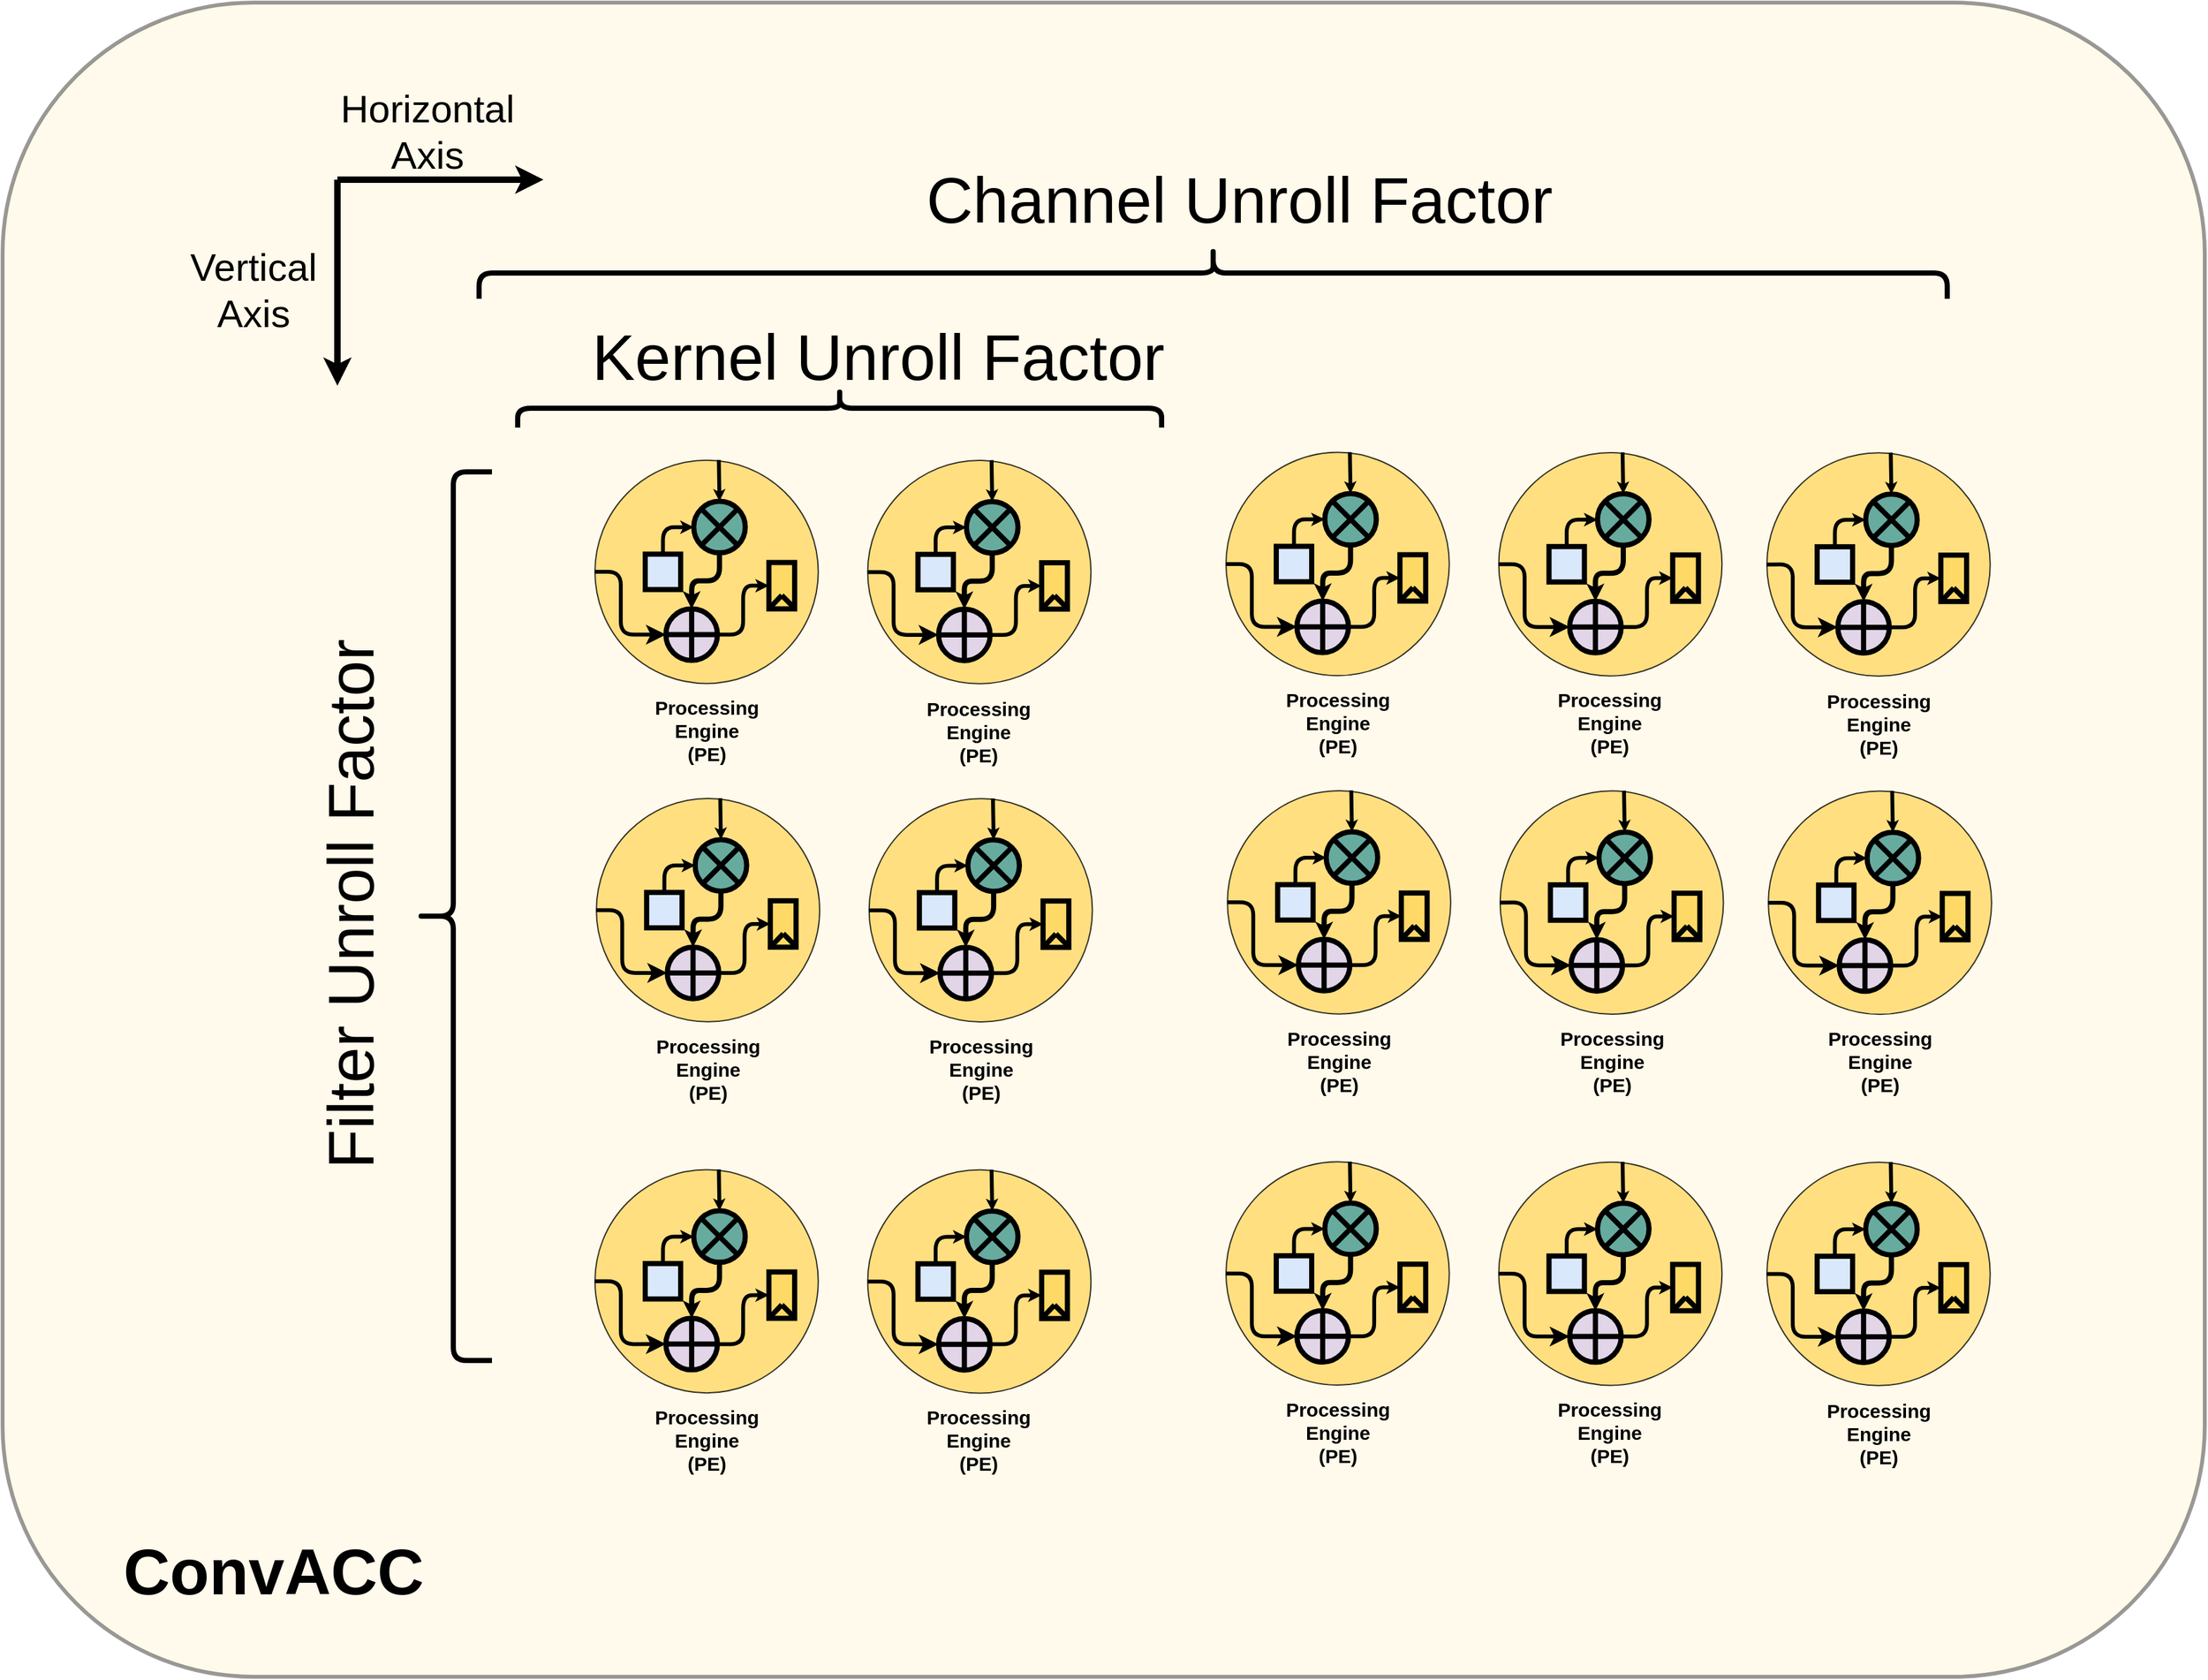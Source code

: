 <mxfile>
    <diagram id="UhQNL_Cy96kgOdIFggGr" name="Page-1">
        <mxGraphModel dx="1449" dy="3811" grid="1" gridSize="10" guides="1" tooltips="1" connect="1" arrows="1" fold="1" page="1" pageScale="1" pageWidth="1100" pageHeight="850" math="0" shadow="0">
            <root>
                <mxCell id="0"/>
                <mxCell id="1" parent="0"/>
                <mxCell id="Bl2FpvNE6UsafVIpXOGe-1" value="" style="rounded=1;whiteSpace=wrap;html=1;fillColor=#fff2cc;opacity=40;strokeColor=#000000;glass=0;strokeWidth=3;" parent="1" vertex="1">
                    <mxGeometry x="1560" y="-890" width="1710" height="1300" as="geometry"/>
                </mxCell>
                <mxCell id="Bl2FpvNE6UsafVIpXOGe-114" value="" style="shape=curlyBracket;whiteSpace=wrap;html=1;rounded=1;glass=0;fontSize=50;fontColor=#000000;strokeColor=#000000;strokeWidth=4;fillColor=#0000FF;" parent="1" vertex="1">
                    <mxGeometry x="1880" y="-525.59" width="60" height="690" as="geometry"/>
                </mxCell>
                <mxCell id="Bl2FpvNE6UsafVIpXOGe-115" value="Filter Unroll Factor" style="text;html=1;strokeColor=none;fillColor=none;align=center;verticalAlign=middle;whiteSpace=wrap;rounded=0;glass=0;fontSize=50;fontColor=#000000;horizontal=0;" parent="1" vertex="1">
                    <mxGeometry x="1800" y="-478.88" width="60" height="577.5" as="geometry"/>
                </mxCell>
                <mxCell id="Bl2FpvNE6UsafVIpXOGe-116" value="" style="shape=curlyBracket;whiteSpace=wrap;html=1;rounded=1;glass=0;fontSize=50;fontColor=#000000;strokeColor=#000000;strokeWidth=4;fillColor=#0000FF;rotation=90;size=0.5;" parent="1" vertex="1">
                    <mxGeometry x="2480" y="-1250" width="40" height="1140" as="geometry"/>
                </mxCell>
                <mxCell id="Bl2FpvNE6UsafVIpXOGe-117" value="Channel Unroll Factor" style="text;html=1;strokeColor=none;fillColor=none;align=center;verticalAlign=middle;whiteSpace=wrap;rounded=0;glass=0;fontSize=50;fontColor=#000000;horizontal=0;rotation=90;" parent="1" vertex="1">
                    <mxGeometry x="2490" y="-1040" width="60" height="605" as="geometry"/>
                </mxCell>
                <mxCell id="Bl2FpvNE6UsafVIpXOGe-118" value="" style="endArrow=classic;html=1;rounded=0;fontSize=30;fontColor=#990000;strokeWidth=5;endFill=1;" parent="1" edge="1">
                    <mxGeometry width="50" height="50" relative="1" as="geometry">
                        <mxPoint x="1820.0" y="-752.5" as="sourcePoint"/>
                        <mxPoint x="1980" y="-752.5" as="targetPoint"/>
                    </mxGeometry>
                </mxCell>
                <mxCell id="Bl2FpvNE6UsafVIpXOGe-119" value="" style="endArrow=classic;html=1;rounded=0;fontSize=30;fontColor=#990000;strokeWidth=5;endFill=1;" parent="1" edge="1">
                    <mxGeometry width="50" height="50" relative="1" as="geometry">
                        <mxPoint x="1820.01" y="-752.5" as="sourcePoint"/>
                        <mxPoint x="1820" y="-592.5" as="targetPoint"/>
                    </mxGeometry>
                </mxCell>
                <mxCell id="Bl2FpvNE6UsafVIpXOGe-120" value="Horizontal Axis" style="text;html=1;strokeColor=none;fillColor=none;align=center;verticalAlign=middle;whiteSpace=wrap;rounded=0;fontSize=30;fontColor=#000000;" parent="1" vertex="1">
                    <mxGeometry x="1799.99" y="-810" width="180" height="40" as="geometry"/>
                </mxCell>
                <mxCell id="Bl2FpvNE6UsafVIpXOGe-121" value="Vertical Axis" style="text;html=1;strokeColor=none;fillColor=none;align=center;verticalAlign=middle;whiteSpace=wrap;rounded=0;fontSize=30;fontColor=#000000;" parent="1" vertex="1">
                    <mxGeometry x="1680" y="-687.5" width="150" height="40" as="geometry"/>
                </mxCell>
                <mxCell id="Bl2FpvNE6UsafVIpXOGe-122" value="" style="shape=curlyBracket;whiteSpace=wrap;html=1;rounded=1;glass=0;fontSize=50;fontColor=#000000;strokeColor=#000000;strokeWidth=4;fillColor=#0000FF;rotation=90;" parent="1" vertex="1">
                    <mxGeometry x="2195" y="-825" width="30" height="500" as="geometry"/>
                </mxCell>
                <mxCell id="Bl2FpvNE6UsafVIpXOGe-123" value="Kernel Unroll Factor" style="text;html=1;strokeColor=none;fillColor=none;align=center;verticalAlign=middle;whiteSpace=wrap;rounded=0;glass=0;fontSize=50;fontColor=#000000;horizontal=0;rotation=90;" parent="1" vertex="1">
                    <mxGeometry x="2210" y="-910" width="60" height="590" as="geometry"/>
                </mxCell>
                <mxCell id="Bl2FpvNE6UsafVIpXOGe-124" value="ConvACC" style="text;html=1;strokeColor=none;fillColor=none;align=center;verticalAlign=middle;whiteSpace=wrap;rounded=0;glass=0;fontSize=50;fontColor=#000000;horizontal=0;rotation=90;fontStyle=1" parent="1" vertex="1">
                    <mxGeometry x="1740" y="160" width="60" height="335" as="geometry"/>
                </mxCell>
                <mxCell id="2" value="" style="ellipse;whiteSpace=wrap;html=1;aspect=fixed;fontSize=30;strokeColor=#000000;fillColor=#FFD966;opacity=80;" vertex="1" parent="1">
                    <mxGeometry x="2020" y="-534.66" width="173.37" height="173.37" as="geometry"/>
                </mxCell>
                <mxCell id="3" value="" style="ellipse;whiteSpace=wrap;html=1;aspect=fixed;fillColor=#67AB9F;strokeWidth=4;strokeColor=#000000;" vertex="1" parent="1">
                    <mxGeometry x="2096.69" y="-502.72" width="40" height="40" as="geometry"/>
                </mxCell>
                <mxCell id="4" value="" style="endArrow=none;html=1;rounded=0;strokeColor=#000000;strokeWidth=4;exitX=0;exitY=0;exitDx=0;exitDy=0;entryX=1;entryY=1;entryDx=0;entryDy=0;" edge="1" parent="1" source="3" target="3">
                    <mxGeometry width="50" height="50" relative="1" as="geometry">
                        <mxPoint x="2112.47" y="-470.97" as="sourcePoint"/>
                        <mxPoint x="2137.47" y="-502.22" as="targetPoint"/>
                    </mxGeometry>
                </mxCell>
                <mxCell id="5" value="" style="endArrow=none;html=1;rounded=0;strokeColor=#000000;strokeWidth=4;exitX=0;exitY=1;exitDx=0;exitDy=0;entryX=1;entryY=0;entryDx=0;entryDy=0;" edge="1" parent="1" source="3" target="3">
                    <mxGeometry width="50" height="50" relative="1" as="geometry">
                        <mxPoint x="2068.328" y="-526.148" as="sourcePoint"/>
                        <mxPoint x="2096.781" y="-491.007" as="targetPoint"/>
                    </mxGeometry>
                </mxCell>
                <mxCell id="6" style="edgeStyle=orthogonalEdgeStyle;jumpStyle=none;jumpSize=6;orthogonalLoop=1;jettySize=auto;html=1;entryX=0;entryY=0.5;entryDx=0;entryDy=0;startArrow=none;startFill=0;endArrow=classic;endFill=1;startSize=1;endSize=1;strokeColor=#000000;strokeWidth=3;rounded=1;exitX=0.5;exitY=0;exitDx=0;exitDy=0;" edge="1" parent="1" source="17" target="3">
                    <mxGeometry relative="1" as="geometry">
                        <Array as="points">
                            <mxPoint x="2073.06" y="-482.63"/>
                            <mxPoint x="2097.06" y="-482.63"/>
                        </Array>
                    </mxGeometry>
                </mxCell>
                <mxCell id="7" value="" style="ellipse;whiteSpace=wrap;html=1;aspect=fixed;fillColor=#e1d5e7;strokeColor=#000000;strokeWidth=4;" vertex="1" parent="1">
                    <mxGeometry x="2075.06" y="-419.21" width="40" height="40" as="geometry"/>
                </mxCell>
                <mxCell id="8" value="" style="endArrow=none;html=1;rounded=0;strokeColor=#000000;entryX=0.5;entryY=0;entryDx=0;entryDy=0;exitX=0.5;exitY=1;exitDx=0;exitDy=0;strokeWidth=4;" edge="1" parent="1" source="7" target="7">
                    <mxGeometry width="50" height="50" relative="1" as="geometry">
                        <mxPoint x="2107.47" y="-456.22" as="sourcePoint"/>
                        <mxPoint x="2157.47" y="-506.22" as="targetPoint"/>
                    </mxGeometry>
                </mxCell>
                <mxCell id="9" style="edgeStyle=orthogonalEdgeStyle;rounded=1;jumpStyle=none;jumpSize=6;orthogonalLoop=1;jettySize=auto;html=1;entryX=0.5;entryY=0;entryDx=0;entryDy=0;startArrow=none;startFill=0;endArrow=classic;endFill=1;startSize=1;endSize=1;strokeColor=#000000;strokeWidth=4;" edge="1" parent="1" source="3" target="7">
                    <mxGeometry relative="1" as="geometry"/>
                </mxCell>
                <mxCell id="10" value="" style="endArrow=none;html=1;rounded=0;strokeColor=#000000;entryX=0;entryY=0.5;entryDx=0;entryDy=0;exitX=1;exitY=0.5;exitDx=0;exitDy=0;strokeWidth=4;" edge="1" parent="1" source="7" target="7">
                    <mxGeometry width="50" height="50" relative="1" as="geometry">
                        <mxPoint x="2157.47" y="-556.22" as="sourcePoint"/>
                        <mxPoint x="2157.47" y="-616.22" as="targetPoint"/>
                    </mxGeometry>
                </mxCell>
                <mxCell id="11" value="" style="rounded=0;whiteSpace=wrap;html=1;glass=0;strokeColor=#000000;strokeWidth=4;fillColor=#FFD966;" vertex="1" parent="1">
                    <mxGeometry x="2155.06" y="-455.21" width="20" height="36" as="geometry"/>
                </mxCell>
                <mxCell id="12" value="" style="endArrow=none;html=1;rounded=0;startSize=1;endSize=1;strokeColor=#000000;strokeWidth=4;jumpStyle=none;jumpSize=6;" edge="1" parent="1">
                    <mxGeometry width="50" height="50" relative="1" as="geometry">
                        <mxPoint x="2155.06" y="-419.21" as="sourcePoint"/>
                        <mxPoint x="2165.06" y="-429.71" as="targetPoint"/>
                    </mxGeometry>
                </mxCell>
                <mxCell id="13" value="" style="endArrow=none;html=1;rounded=0;startSize=1;endSize=1;strokeColor=#000000;strokeWidth=4;jumpStyle=none;jumpSize=6;" edge="1" parent="1">
                    <mxGeometry width="50" height="50" relative="1" as="geometry">
                        <mxPoint x="2165.06" y="-429.71" as="sourcePoint"/>
                        <mxPoint x="2175.06" y="-419.71" as="targetPoint"/>
                    </mxGeometry>
                </mxCell>
                <mxCell id="14" style="edgeStyle=orthogonalEdgeStyle;rounded=1;jumpStyle=none;jumpSize=6;orthogonalLoop=1;jettySize=auto;html=1;entryX=0;entryY=0.5;entryDx=0;entryDy=0;startArrow=none;startFill=0;endArrow=classic;endFill=1;startSize=1;endSize=1;strokeColor=#000000;strokeWidth=3;" edge="1" parent="1" source="7" target="11">
                    <mxGeometry relative="1" as="geometry">
                        <Array as="points">
                            <mxPoint x="2135.06" y="-399.63"/>
                            <mxPoint x="2135.06" y="-437.63"/>
                        </Array>
                        <mxPoint x="2141.178" y="-437.257" as="targetPoint"/>
                    </mxGeometry>
                </mxCell>
                <mxCell id="15" style="rounded=1;orthogonalLoop=1;jettySize=auto;html=1;exitX=0;exitY=0.5;exitDx=0;exitDy=0;entryX=0;entryY=0.5;entryDx=0;entryDy=0;fontSize=30;fontColor=#990000;startArrow=none;startFill=0;endArrow=classic;endFill=1;strokeWidth=3;edgeStyle=orthogonalEdgeStyle;" edge="1" parent="1" source="2" target="7">
                    <mxGeometry relative="1" as="geometry">
                        <Array as="points">
                            <mxPoint x="2040.06" y="-447.63"/>
                            <mxPoint x="2040.06" y="-399.63"/>
                        </Array>
                    </mxGeometry>
                </mxCell>
                <mxCell id="16" value="" style="endArrow=classic;html=1;rounded=1;fontSize=12;fontColor=#000000;startSize=0;endSize=0;strokeWidth=3;entryX=0.5;entryY=0;entryDx=0;entryDy=0;exitX=0.497;exitY=-0.001;exitDx=0;exitDy=0;exitPerimeter=0;jumpStyle=arc;" edge="1" parent="1" target="3">
                    <mxGeometry width="50" height="50" relative="1" as="geometry">
                        <mxPoint x="2116.165" y="-534.833" as="sourcePoint"/>
                        <mxPoint x="2127.475" y="-534.63" as="targetPoint"/>
                    </mxGeometry>
                </mxCell>
                <mxCell id="17" value="" style="whiteSpace=wrap;html=1;aspect=fixed;fillColor=#dae8fc;strokeColor=#000000;strokeWidth=4;" vertex="1" parent="1">
                    <mxGeometry x="2059.02" y="-461.72" width="27.5" height="27.5" as="geometry"/>
                </mxCell>
                <mxCell id="18" value="Processing Engine (PE)" style="text;html=1;strokeColor=none;fillColor=none;align=center;verticalAlign=middle;whiteSpace=wrap;rounded=0;fontStyle=1;fontSize=15;" vertex="1" parent="1">
                    <mxGeometry x="2076.69" y="-334.63" width="60" height="20" as="geometry"/>
                </mxCell>
                <mxCell id="24" value="" style="ellipse;whiteSpace=wrap;html=1;aspect=fixed;fontSize=30;strokeColor=#000000;fillColor=#FFD966;opacity=80;" vertex="1" parent="1">
                    <mxGeometry x="2231.77" y="-534.49" width="173.37" height="173.37" as="geometry"/>
                </mxCell>
                <mxCell id="25" value="" style="ellipse;whiteSpace=wrap;html=1;aspect=fixed;fillColor=#67AB9F;strokeWidth=4;strokeColor=#000000;" vertex="1" parent="1">
                    <mxGeometry x="2308.46" y="-502.55" width="40" height="40" as="geometry"/>
                </mxCell>
                <mxCell id="26" value="" style="endArrow=none;html=1;rounded=0;strokeColor=#000000;strokeWidth=4;exitX=0;exitY=0;exitDx=0;exitDy=0;entryX=1;entryY=1;entryDx=0;entryDy=0;" edge="1" parent="1" source="25" target="25">
                    <mxGeometry width="50" height="50" relative="1" as="geometry">
                        <mxPoint x="2324.24" y="-470.8" as="sourcePoint"/>
                        <mxPoint x="2349.24" y="-502.05" as="targetPoint"/>
                    </mxGeometry>
                </mxCell>
                <mxCell id="27" value="" style="endArrow=none;html=1;rounded=0;strokeColor=#000000;strokeWidth=4;exitX=0;exitY=1;exitDx=0;exitDy=0;entryX=1;entryY=0;entryDx=0;entryDy=0;" edge="1" parent="1" source="25" target="25">
                    <mxGeometry width="50" height="50" relative="1" as="geometry">
                        <mxPoint x="2280.098" y="-525.978" as="sourcePoint"/>
                        <mxPoint x="2308.551" y="-490.837" as="targetPoint"/>
                    </mxGeometry>
                </mxCell>
                <mxCell id="28" style="edgeStyle=orthogonalEdgeStyle;jumpStyle=none;jumpSize=6;orthogonalLoop=1;jettySize=auto;html=1;entryX=0;entryY=0.5;entryDx=0;entryDy=0;startArrow=none;startFill=0;endArrow=classic;endFill=1;startSize=1;endSize=1;strokeColor=#000000;strokeWidth=3;rounded=1;exitX=0.5;exitY=0;exitDx=0;exitDy=0;" edge="1" parent="1" source="39" target="25">
                    <mxGeometry relative="1" as="geometry">
                        <Array as="points">
                            <mxPoint x="2284.83" y="-482.46"/>
                            <mxPoint x="2308.83" y="-482.46"/>
                        </Array>
                    </mxGeometry>
                </mxCell>
                <mxCell id="29" value="" style="ellipse;whiteSpace=wrap;html=1;aspect=fixed;fillColor=#e1d5e7;strokeColor=#000000;strokeWidth=4;" vertex="1" parent="1">
                    <mxGeometry x="2286.83" y="-419.04" width="40" height="40" as="geometry"/>
                </mxCell>
                <mxCell id="30" value="" style="endArrow=none;html=1;rounded=0;strokeColor=#000000;entryX=0.5;entryY=0;entryDx=0;entryDy=0;exitX=0.5;exitY=1;exitDx=0;exitDy=0;strokeWidth=4;" edge="1" parent="1" source="29" target="29">
                    <mxGeometry width="50" height="50" relative="1" as="geometry">
                        <mxPoint x="2319.24" y="-456.05" as="sourcePoint"/>
                        <mxPoint x="2369.24" y="-506.05" as="targetPoint"/>
                    </mxGeometry>
                </mxCell>
                <mxCell id="31" style="edgeStyle=orthogonalEdgeStyle;rounded=1;jumpStyle=none;jumpSize=6;orthogonalLoop=1;jettySize=auto;html=1;entryX=0.5;entryY=0;entryDx=0;entryDy=0;startArrow=none;startFill=0;endArrow=classic;endFill=1;startSize=1;endSize=1;strokeColor=#000000;strokeWidth=4;" edge="1" parent="1" source="25" target="29">
                    <mxGeometry relative="1" as="geometry"/>
                </mxCell>
                <mxCell id="32" value="" style="endArrow=none;html=1;rounded=0;strokeColor=#000000;entryX=0;entryY=0.5;entryDx=0;entryDy=0;exitX=1;exitY=0.5;exitDx=0;exitDy=0;strokeWidth=4;" edge="1" parent="1" source="29" target="29">
                    <mxGeometry width="50" height="50" relative="1" as="geometry">
                        <mxPoint x="2369.24" y="-556.05" as="sourcePoint"/>
                        <mxPoint x="2369.24" y="-616.05" as="targetPoint"/>
                    </mxGeometry>
                </mxCell>
                <mxCell id="33" value="" style="rounded=0;whiteSpace=wrap;html=1;glass=0;strokeColor=#000000;strokeWidth=4;fillColor=#FFD966;" vertex="1" parent="1">
                    <mxGeometry x="2366.83" y="-455.04" width="20" height="36" as="geometry"/>
                </mxCell>
                <mxCell id="34" value="" style="endArrow=none;html=1;rounded=0;startSize=1;endSize=1;strokeColor=#000000;strokeWidth=4;jumpStyle=none;jumpSize=6;" edge="1" parent="1">
                    <mxGeometry width="50" height="50" relative="1" as="geometry">
                        <mxPoint x="2366.83" y="-419.04" as="sourcePoint"/>
                        <mxPoint x="2376.83" y="-429.54" as="targetPoint"/>
                    </mxGeometry>
                </mxCell>
                <mxCell id="35" value="" style="endArrow=none;html=1;rounded=0;startSize=1;endSize=1;strokeColor=#000000;strokeWidth=4;jumpStyle=none;jumpSize=6;" edge="1" parent="1">
                    <mxGeometry width="50" height="50" relative="1" as="geometry">
                        <mxPoint x="2376.83" y="-429.54" as="sourcePoint"/>
                        <mxPoint x="2386.83" y="-419.54" as="targetPoint"/>
                    </mxGeometry>
                </mxCell>
                <mxCell id="36" style="edgeStyle=orthogonalEdgeStyle;rounded=1;jumpStyle=none;jumpSize=6;orthogonalLoop=1;jettySize=auto;html=1;entryX=0;entryY=0.5;entryDx=0;entryDy=0;startArrow=none;startFill=0;endArrow=classic;endFill=1;startSize=1;endSize=1;strokeColor=#000000;strokeWidth=3;" edge="1" parent="1" source="29" target="33">
                    <mxGeometry relative="1" as="geometry">
                        <Array as="points">
                            <mxPoint x="2346.83" y="-399.46"/>
                            <mxPoint x="2346.83" y="-437.46"/>
                        </Array>
                        <mxPoint x="2352.948" y="-437.087" as="targetPoint"/>
                    </mxGeometry>
                </mxCell>
                <mxCell id="37" style="rounded=1;orthogonalLoop=1;jettySize=auto;html=1;exitX=0;exitY=0.5;exitDx=0;exitDy=0;entryX=0;entryY=0.5;entryDx=0;entryDy=0;fontSize=30;fontColor=#990000;startArrow=none;startFill=0;endArrow=classic;endFill=1;strokeWidth=3;edgeStyle=orthogonalEdgeStyle;" edge="1" parent="1" source="24" target="29">
                    <mxGeometry relative="1" as="geometry">
                        <Array as="points">
                            <mxPoint x="2251.83" y="-447.46"/>
                            <mxPoint x="2251.83" y="-399.46"/>
                        </Array>
                    </mxGeometry>
                </mxCell>
                <mxCell id="38" value="" style="endArrow=classic;html=1;rounded=1;fontSize=12;fontColor=#000000;startSize=0;endSize=0;strokeWidth=3;entryX=0.5;entryY=0;entryDx=0;entryDy=0;exitX=0.497;exitY=-0.001;exitDx=0;exitDy=0;exitPerimeter=0;jumpStyle=arc;" edge="1" parent="1" target="25">
                    <mxGeometry width="50" height="50" relative="1" as="geometry">
                        <mxPoint x="2327.935" y="-534.663" as="sourcePoint"/>
                        <mxPoint x="2339.245" y="-534.46" as="targetPoint"/>
                    </mxGeometry>
                </mxCell>
                <mxCell id="39" value="" style="whiteSpace=wrap;html=1;aspect=fixed;fillColor=#dae8fc;strokeColor=#000000;strokeWidth=4;" vertex="1" parent="1">
                    <mxGeometry x="2270.79" y="-461.55" width="27.5" height="27.5" as="geometry"/>
                </mxCell>
                <mxCell id="40" value="Processing Engine (PE)" style="text;html=1;strokeColor=none;fillColor=none;align=center;verticalAlign=middle;whiteSpace=wrap;rounded=0;fontStyle=1;fontSize=15;" vertex="1" parent="1">
                    <mxGeometry x="2288.46" y="-334.46" width="60" height="20" as="geometry"/>
                </mxCell>
                <mxCell id="41" value="" style="ellipse;whiteSpace=wrap;html=1;aspect=fixed;fontSize=30;strokeColor=#000000;fillColor=#FFD966;opacity=80;" vertex="1" parent="1">
                    <mxGeometry x="2510" y="-540.71" width="173.37" height="173.37" as="geometry"/>
                </mxCell>
                <mxCell id="42" value="" style="ellipse;whiteSpace=wrap;html=1;aspect=fixed;fillColor=#67AB9F;strokeWidth=4;strokeColor=#000000;" vertex="1" parent="1">
                    <mxGeometry x="2586.69" y="-508.77" width="40" height="40" as="geometry"/>
                </mxCell>
                <mxCell id="43" value="" style="endArrow=none;html=1;rounded=0;strokeColor=#000000;strokeWidth=4;exitX=0;exitY=0;exitDx=0;exitDy=0;entryX=1;entryY=1;entryDx=0;entryDy=0;" edge="1" parent="1" source="42" target="42">
                    <mxGeometry width="50" height="50" relative="1" as="geometry">
                        <mxPoint x="2602.47" y="-477.02" as="sourcePoint"/>
                        <mxPoint x="2627.47" y="-508.27" as="targetPoint"/>
                    </mxGeometry>
                </mxCell>
                <mxCell id="44" value="" style="endArrow=none;html=1;rounded=0;strokeColor=#000000;strokeWidth=4;exitX=0;exitY=1;exitDx=0;exitDy=0;entryX=1;entryY=0;entryDx=0;entryDy=0;" edge="1" parent="1" source="42" target="42">
                    <mxGeometry width="50" height="50" relative="1" as="geometry">
                        <mxPoint x="2558.328" y="-532.198" as="sourcePoint"/>
                        <mxPoint x="2586.781" y="-497.057" as="targetPoint"/>
                    </mxGeometry>
                </mxCell>
                <mxCell id="45" style="edgeStyle=orthogonalEdgeStyle;jumpStyle=none;jumpSize=6;orthogonalLoop=1;jettySize=auto;html=1;entryX=0;entryY=0.5;entryDx=0;entryDy=0;startArrow=none;startFill=0;endArrow=classic;endFill=1;startSize=1;endSize=1;strokeColor=#000000;strokeWidth=3;rounded=1;exitX=0.5;exitY=0;exitDx=0;exitDy=0;" edge="1" parent="1" source="56" target="42">
                    <mxGeometry relative="1" as="geometry">
                        <Array as="points">
                            <mxPoint x="2563.06" y="-488.68"/>
                            <mxPoint x="2587.06" y="-488.68"/>
                        </Array>
                    </mxGeometry>
                </mxCell>
                <mxCell id="46" value="" style="ellipse;whiteSpace=wrap;html=1;aspect=fixed;fillColor=#e1d5e7;strokeColor=#000000;strokeWidth=4;" vertex="1" parent="1">
                    <mxGeometry x="2565.06" y="-425.26" width="40" height="40" as="geometry"/>
                </mxCell>
                <mxCell id="47" value="" style="endArrow=none;html=1;rounded=0;strokeColor=#000000;entryX=0.5;entryY=0;entryDx=0;entryDy=0;exitX=0.5;exitY=1;exitDx=0;exitDy=0;strokeWidth=4;" edge="1" parent="1" source="46" target="46">
                    <mxGeometry width="50" height="50" relative="1" as="geometry">
                        <mxPoint x="2597.47" y="-462.27" as="sourcePoint"/>
                        <mxPoint x="2647.47" y="-512.27" as="targetPoint"/>
                    </mxGeometry>
                </mxCell>
                <mxCell id="48" style="edgeStyle=orthogonalEdgeStyle;rounded=1;jumpStyle=none;jumpSize=6;orthogonalLoop=1;jettySize=auto;html=1;entryX=0.5;entryY=0;entryDx=0;entryDy=0;startArrow=none;startFill=0;endArrow=classic;endFill=1;startSize=1;endSize=1;strokeColor=#000000;strokeWidth=4;" edge="1" parent="1" source="42" target="46">
                    <mxGeometry relative="1" as="geometry"/>
                </mxCell>
                <mxCell id="49" value="" style="endArrow=none;html=1;rounded=0;strokeColor=#000000;entryX=0;entryY=0.5;entryDx=0;entryDy=0;exitX=1;exitY=0.5;exitDx=0;exitDy=0;strokeWidth=4;" edge="1" parent="1" source="46" target="46">
                    <mxGeometry width="50" height="50" relative="1" as="geometry">
                        <mxPoint x="2647.47" y="-562.27" as="sourcePoint"/>
                        <mxPoint x="2647.47" y="-622.27" as="targetPoint"/>
                    </mxGeometry>
                </mxCell>
                <mxCell id="50" value="" style="rounded=0;whiteSpace=wrap;html=1;glass=0;strokeColor=#000000;strokeWidth=4;fillColor=#FFD966;" vertex="1" parent="1">
                    <mxGeometry x="2645.06" y="-461.26" width="20" height="36" as="geometry"/>
                </mxCell>
                <mxCell id="51" value="" style="endArrow=none;html=1;rounded=0;startSize=1;endSize=1;strokeColor=#000000;strokeWidth=4;jumpStyle=none;jumpSize=6;" edge="1" parent="1">
                    <mxGeometry width="50" height="50" relative="1" as="geometry">
                        <mxPoint x="2645.06" y="-425.26" as="sourcePoint"/>
                        <mxPoint x="2655.06" y="-435.76" as="targetPoint"/>
                    </mxGeometry>
                </mxCell>
                <mxCell id="52" value="" style="endArrow=none;html=1;rounded=0;startSize=1;endSize=1;strokeColor=#000000;strokeWidth=4;jumpStyle=none;jumpSize=6;" edge="1" parent="1">
                    <mxGeometry width="50" height="50" relative="1" as="geometry">
                        <mxPoint x="2655.06" y="-435.76" as="sourcePoint"/>
                        <mxPoint x="2665.06" y="-425.76" as="targetPoint"/>
                    </mxGeometry>
                </mxCell>
                <mxCell id="53" style="edgeStyle=orthogonalEdgeStyle;rounded=1;jumpStyle=none;jumpSize=6;orthogonalLoop=1;jettySize=auto;html=1;entryX=0;entryY=0.5;entryDx=0;entryDy=0;startArrow=none;startFill=0;endArrow=classic;endFill=1;startSize=1;endSize=1;strokeColor=#000000;strokeWidth=3;" edge="1" parent="1" source="46" target="50">
                    <mxGeometry relative="1" as="geometry">
                        <Array as="points">
                            <mxPoint x="2625.06" y="-405.68"/>
                            <mxPoint x="2625.06" y="-443.68"/>
                        </Array>
                        <mxPoint x="2631.178" y="-443.307" as="targetPoint"/>
                    </mxGeometry>
                </mxCell>
                <mxCell id="54" style="rounded=1;orthogonalLoop=1;jettySize=auto;html=1;exitX=0;exitY=0.5;exitDx=0;exitDy=0;entryX=0;entryY=0.5;entryDx=0;entryDy=0;fontSize=30;fontColor=#990000;startArrow=none;startFill=0;endArrow=classic;endFill=1;strokeWidth=3;edgeStyle=orthogonalEdgeStyle;" edge="1" parent="1" source="41" target="46">
                    <mxGeometry relative="1" as="geometry">
                        <Array as="points">
                            <mxPoint x="2530.06" y="-453.68"/>
                            <mxPoint x="2530.06" y="-405.68"/>
                        </Array>
                    </mxGeometry>
                </mxCell>
                <mxCell id="55" value="" style="endArrow=classic;html=1;rounded=1;fontSize=12;fontColor=#000000;startSize=0;endSize=0;strokeWidth=3;entryX=0.5;entryY=0;entryDx=0;entryDy=0;exitX=0.497;exitY=-0.001;exitDx=0;exitDy=0;exitPerimeter=0;jumpStyle=arc;" edge="1" parent="1" target="42">
                    <mxGeometry width="50" height="50" relative="1" as="geometry">
                        <mxPoint x="2606.165" y="-540.883" as="sourcePoint"/>
                        <mxPoint x="2617.475" y="-540.68" as="targetPoint"/>
                    </mxGeometry>
                </mxCell>
                <mxCell id="56" value="" style="whiteSpace=wrap;html=1;aspect=fixed;fillColor=#dae8fc;strokeColor=#000000;strokeWidth=4;" vertex="1" parent="1">
                    <mxGeometry x="2549.02" y="-467.77" width="27.5" height="27.5" as="geometry"/>
                </mxCell>
                <mxCell id="57" value="Processing Engine (PE)" style="text;html=1;strokeColor=none;fillColor=none;align=center;verticalAlign=middle;whiteSpace=wrap;rounded=0;fontStyle=1;fontSize=15;" vertex="1" parent="1">
                    <mxGeometry x="2566.69" y="-340.68" width="60" height="20" as="geometry"/>
                </mxCell>
                <mxCell id="58" value="" style="ellipse;whiteSpace=wrap;html=1;aspect=fixed;fontSize=30;strokeColor=#000000;fillColor=#FFD966;opacity=80;" vertex="1" parent="1">
                    <mxGeometry x="2721.77" y="-540.54" width="173.37" height="173.37" as="geometry"/>
                </mxCell>
                <mxCell id="59" value="" style="ellipse;whiteSpace=wrap;html=1;aspect=fixed;fillColor=#67AB9F;strokeWidth=4;strokeColor=#000000;" vertex="1" parent="1">
                    <mxGeometry x="2798.46" y="-508.6" width="40" height="40" as="geometry"/>
                </mxCell>
                <mxCell id="60" value="" style="endArrow=none;html=1;rounded=0;strokeColor=#000000;strokeWidth=4;exitX=0;exitY=0;exitDx=0;exitDy=0;entryX=1;entryY=1;entryDx=0;entryDy=0;" edge="1" parent="1" source="59" target="59">
                    <mxGeometry width="50" height="50" relative="1" as="geometry">
                        <mxPoint x="2814.24" y="-476.85" as="sourcePoint"/>
                        <mxPoint x="2839.24" y="-508.1" as="targetPoint"/>
                    </mxGeometry>
                </mxCell>
                <mxCell id="61" value="" style="endArrow=none;html=1;rounded=0;strokeColor=#000000;strokeWidth=4;exitX=0;exitY=1;exitDx=0;exitDy=0;entryX=1;entryY=0;entryDx=0;entryDy=0;" edge="1" parent="1" source="59" target="59">
                    <mxGeometry width="50" height="50" relative="1" as="geometry">
                        <mxPoint x="2770.098" y="-532.028" as="sourcePoint"/>
                        <mxPoint x="2798.551" y="-496.887" as="targetPoint"/>
                    </mxGeometry>
                </mxCell>
                <mxCell id="62" style="edgeStyle=orthogonalEdgeStyle;jumpStyle=none;jumpSize=6;orthogonalLoop=1;jettySize=auto;html=1;entryX=0;entryY=0.5;entryDx=0;entryDy=0;startArrow=none;startFill=0;endArrow=classic;endFill=1;startSize=1;endSize=1;strokeColor=#000000;strokeWidth=3;rounded=1;exitX=0.5;exitY=0;exitDx=0;exitDy=0;" edge="1" parent="1" source="73" target="59">
                    <mxGeometry relative="1" as="geometry">
                        <Array as="points">
                            <mxPoint x="2774.83" y="-488.51"/>
                            <mxPoint x="2798.83" y="-488.51"/>
                        </Array>
                    </mxGeometry>
                </mxCell>
                <mxCell id="63" value="" style="ellipse;whiteSpace=wrap;html=1;aspect=fixed;fillColor=#e1d5e7;strokeColor=#000000;strokeWidth=4;" vertex="1" parent="1">
                    <mxGeometry x="2776.83" y="-425.09" width="40" height="40" as="geometry"/>
                </mxCell>
                <mxCell id="64" value="" style="endArrow=none;html=1;rounded=0;strokeColor=#000000;entryX=0.5;entryY=0;entryDx=0;entryDy=0;exitX=0.5;exitY=1;exitDx=0;exitDy=0;strokeWidth=4;" edge="1" parent="1" source="63" target="63">
                    <mxGeometry width="50" height="50" relative="1" as="geometry">
                        <mxPoint x="2809.24" y="-462.1" as="sourcePoint"/>
                        <mxPoint x="2859.24" y="-512.1" as="targetPoint"/>
                    </mxGeometry>
                </mxCell>
                <mxCell id="65" style="edgeStyle=orthogonalEdgeStyle;rounded=1;jumpStyle=none;jumpSize=6;orthogonalLoop=1;jettySize=auto;html=1;entryX=0.5;entryY=0;entryDx=0;entryDy=0;startArrow=none;startFill=0;endArrow=classic;endFill=1;startSize=1;endSize=1;strokeColor=#000000;strokeWidth=4;" edge="1" parent="1" source="59" target="63">
                    <mxGeometry relative="1" as="geometry"/>
                </mxCell>
                <mxCell id="66" value="" style="endArrow=none;html=1;rounded=0;strokeColor=#000000;entryX=0;entryY=0.5;entryDx=0;entryDy=0;exitX=1;exitY=0.5;exitDx=0;exitDy=0;strokeWidth=4;" edge="1" parent="1" source="63" target="63">
                    <mxGeometry width="50" height="50" relative="1" as="geometry">
                        <mxPoint x="2859.24" y="-562.1" as="sourcePoint"/>
                        <mxPoint x="2859.24" y="-622.1" as="targetPoint"/>
                    </mxGeometry>
                </mxCell>
                <mxCell id="67" value="" style="rounded=0;whiteSpace=wrap;html=1;glass=0;strokeColor=#000000;strokeWidth=4;fillColor=#FFD966;" vertex="1" parent="1">
                    <mxGeometry x="2856.83" y="-461.09" width="20" height="36" as="geometry"/>
                </mxCell>
                <mxCell id="68" value="" style="endArrow=none;html=1;rounded=0;startSize=1;endSize=1;strokeColor=#000000;strokeWidth=4;jumpStyle=none;jumpSize=6;" edge="1" parent="1">
                    <mxGeometry width="50" height="50" relative="1" as="geometry">
                        <mxPoint x="2856.83" y="-425.09" as="sourcePoint"/>
                        <mxPoint x="2866.83" y="-435.59" as="targetPoint"/>
                    </mxGeometry>
                </mxCell>
                <mxCell id="69" value="" style="endArrow=none;html=1;rounded=0;startSize=1;endSize=1;strokeColor=#000000;strokeWidth=4;jumpStyle=none;jumpSize=6;" edge="1" parent="1">
                    <mxGeometry width="50" height="50" relative="1" as="geometry">
                        <mxPoint x="2866.83" y="-435.59" as="sourcePoint"/>
                        <mxPoint x="2876.83" y="-425.59" as="targetPoint"/>
                    </mxGeometry>
                </mxCell>
                <mxCell id="70" style="edgeStyle=orthogonalEdgeStyle;rounded=1;jumpStyle=none;jumpSize=6;orthogonalLoop=1;jettySize=auto;html=1;entryX=0;entryY=0.5;entryDx=0;entryDy=0;startArrow=none;startFill=0;endArrow=classic;endFill=1;startSize=1;endSize=1;strokeColor=#000000;strokeWidth=3;" edge="1" parent="1" source="63" target="67">
                    <mxGeometry relative="1" as="geometry">
                        <Array as="points">
                            <mxPoint x="2836.83" y="-405.51"/>
                            <mxPoint x="2836.83" y="-443.51"/>
                        </Array>
                        <mxPoint x="2842.948" y="-443.137" as="targetPoint"/>
                    </mxGeometry>
                </mxCell>
                <mxCell id="71" style="rounded=1;orthogonalLoop=1;jettySize=auto;html=1;exitX=0;exitY=0.5;exitDx=0;exitDy=0;entryX=0;entryY=0.5;entryDx=0;entryDy=0;fontSize=30;fontColor=#990000;startArrow=none;startFill=0;endArrow=classic;endFill=1;strokeWidth=3;edgeStyle=orthogonalEdgeStyle;" edge="1" parent="1" source="58" target="63">
                    <mxGeometry relative="1" as="geometry">
                        <Array as="points">
                            <mxPoint x="2741.83" y="-453.51"/>
                            <mxPoint x="2741.83" y="-405.51"/>
                        </Array>
                    </mxGeometry>
                </mxCell>
                <mxCell id="72" value="" style="endArrow=classic;html=1;rounded=1;fontSize=12;fontColor=#000000;startSize=0;endSize=0;strokeWidth=3;entryX=0.5;entryY=0;entryDx=0;entryDy=0;exitX=0.497;exitY=-0.001;exitDx=0;exitDy=0;exitPerimeter=0;jumpStyle=arc;" edge="1" parent="1" target="59">
                    <mxGeometry width="50" height="50" relative="1" as="geometry">
                        <mxPoint x="2817.935" y="-540.713" as="sourcePoint"/>
                        <mxPoint x="2829.245" y="-540.51" as="targetPoint"/>
                    </mxGeometry>
                </mxCell>
                <mxCell id="73" value="" style="whiteSpace=wrap;html=1;aspect=fixed;fillColor=#dae8fc;strokeColor=#000000;strokeWidth=4;" vertex="1" parent="1">
                    <mxGeometry x="2760.79" y="-467.6" width="27.5" height="27.5" as="geometry"/>
                </mxCell>
                <mxCell id="74" value="Processing Engine (PE)" style="text;html=1;strokeColor=none;fillColor=none;align=center;verticalAlign=middle;whiteSpace=wrap;rounded=0;fontStyle=1;fontSize=15;" vertex="1" parent="1">
                    <mxGeometry x="2778.46" y="-340.51" width="60" height="20" as="geometry"/>
                </mxCell>
                <mxCell id="75" value="" style="ellipse;whiteSpace=wrap;html=1;aspect=fixed;fontSize=30;strokeColor=#000000;fillColor=#FFD966;opacity=80;" vertex="1" parent="1">
                    <mxGeometry x="2930" y="-540.37" width="173.37" height="173.37" as="geometry"/>
                </mxCell>
                <mxCell id="76" value="" style="ellipse;whiteSpace=wrap;html=1;aspect=fixed;fillColor=#67AB9F;strokeWidth=4;strokeColor=#000000;" vertex="1" parent="1">
                    <mxGeometry x="3006.69" y="-508.43" width="40" height="40" as="geometry"/>
                </mxCell>
                <mxCell id="77" value="" style="endArrow=none;html=1;rounded=0;strokeColor=#000000;strokeWidth=4;exitX=0;exitY=0;exitDx=0;exitDy=0;entryX=1;entryY=1;entryDx=0;entryDy=0;" edge="1" parent="1" source="76" target="76">
                    <mxGeometry width="50" height="50" relative="1" as="geometry">
                        <mxPoint x="3022.47" y="-476.68" as="sourcePoint"/>
                        <mxPoint x="3047.47" y="-507.93" as="targetPoint"/>
                    </mxGeometry>
                </mxCell>
                <mxCell id="78" value="" style="endArrow=none;html=1;rounded=0;strokeColor=#000000;strokeWidth=4;exitX=0;exitY=1;exitDx=0;exitDy=0;entryX=1;entryY=0;entryDx=0;entryDy=0;" edge="1" parent="1" source="76" target="76">
                    <mxGeometry width="50" height="50" relative="1" as="geometry">
                        <mxPoint x="2978.328" y="-531.858" as="sourcePoint"/>
                        <mxPoint x="3006.781" y="-496.717" as="targetPoint"/>
                    </mxGeometry>
                </mxCell>
                <mxCell id="79" style="edgeStyle=orthogonalEdgeStyle;jumpStyle=none;jumpSize=6;orthogonalLoop=1;jettySize=auto;html=1;entryX=0;entryY=0.5;entryDx=0;entryDy=0;startArrow=none;startFill=0;endArrow=classic;endFill=1;startSize=1;endSize=1;strokeColor=#000000;strokeWidth=3;rounded=1;exitX=0.5;exitY=0;exitDx=0;exitDy=0;" edge="1" parent="1" source="90" target="76">
                    <mxGeometry relative="1" as="geometry">
                        <Array as="points">
                            <mxPoint x="2983.06" y="-488.34"/>
                            <mxPoint x="3007.06" y="-488.34"/>
                        </Array>
                    </mxGeometry>
                </mxCell>
                <mxCell id="80" value="" style="ellipse;whiteSpace=wrap;html=1;aspect=fixed;fillColor=#e1d5e7;strokeColor=#000000;strokeWidth=4;" vertex="1" parent="1">
                    <mxGeometry x="2985.06" y="-424.92" width="40" height="40" as="geometry"/>
                </mxCell>
                <mxCell id="81" value="" style="endArrow=none;html=1;rounded=0;strokeColor=#000000;entryX=0.5;entryY=0;entryDx=0;entryDy=0;exitX=0.5;exitY=1;exitDx=0;exitDy=0;strokeWidth=4;" edge="1" parent="1" source="80" target="80">
                    <mxGeometry width="50" height="50" relative="1" as="geometry">
                        <mxPoint x="3017.47" y="-461.93" as="sourcePoint"/>
                        <mxPoint x="3067.47" y="-511.93" as="targetPoint"/>
                    </mxGeometry>
                </mxCell>
                <mxCell id="82" style="edgeStyle=orthogonalEdgeStyle;rounded=1;jumpStyle=none;jumpSize=6;orthogonalLoop=1;jettySize=auto;html=1;entryX=0.5;entryY=0;entryDx=0;entryDy=0;startArrow=none;startFill=0;endArrow=classic;endFill=1;startSize=1;endSize=1;strokeColor=#000000;strokeWidth=4;" edge="1" parent="1" source="76" target="80">
                    <mxGeometry relative="1" as="geometry"/>
                </mxCell>
                <mxCell id="83" value="" style="endArrow=none;html=1;rounded=0;strokeColor=#000000;entryX=0;entryY=0.5;entryDx=0;entryDy=0;exitX=1;exitY=0.5;exitDx=0;exitDy=0;strokeWidth=4;" edge="1" parent="1" source="80" target="80">
                    <mxGeometry width="50" height="50" relative="1" as="geometry">
                        <mxPoint x="3067.47" y="-561.93" as="sourcePoint"/>
                        <mxPoint x="3067.47" y="-621.93" as="targetPoint"/>
                    </mxGeometry>
                </mxCell>
                <mxCell id="84" value="" style="rounded=0;whiteSpace=wrap;html=1;glass=0;strokeColor=#000000;strokeWidth=4;fillColor=#FFD966;" vertex="1" parent="1">
                    <mxGeometry x="3065.06" y="-460.92" width="20" height="36" as="geometry"/>
                </mxCell>
                <mxCell id="85" value="" style="endArrow=none;html=1;rounded=0;startSize=1;endSize=1;strokeColor=#000000;strokeWidth=4;jumpStyle=none;jumpSize=6;" edge="1" parent="1">
                    <mxGeometry width="50" height="50" relative="1" as="geometry">
                        <mxPoint x="3065.06" y="-424.92" as="sourcePoint"/>
                        <mxPoint x="3075.06" y="-435.42" as="targetPoint"/>
                    </mxGeometry>
                </mxCell>
                <mxCell id="86" value="" style="endArrow=none;html=1;rounded=0;startSize=1;endSize=1;strokeColor=#000000;strokeWidth=4;jumpStyle=none;jumpSize=6;" edge="1" parent="1">
                    <mxGeometry width="50" height="50" relative="1" as="geometry">
                        <mxPoint x="3075.06" y="-435.42" as="sourcePoint"/>
                        <mxPoint x="3085.06" y="-425.42" as="targetPoint"/>
                    </mxGeometry>
                </mxCell>
                <mxCell id="87" style="edgeStyle=orthogonalEdgeStyle;rounded=1;jumpStyle=none;jumpSize=6;orthogonalLoop=1;jettySize=auto;html=1;entryX=0;entryY=0.5;entryDx=0;entryDy=0;startArrow=none;startFill=0;endArrow=classic;endFill=1;startSize=1;endSize=1;strokeColor=#000000;strokeWidth=3;" edge="1" parent="1" source="80" target="84">
                    <mxGeometry relative="1" as="geometry">
                        <Array as="points">
                            <mxPoint x="3045.06" y="-405.34"/>
                            <mxPoint x="3045.06" y="-443.34"/>
                        </Array>
                        <mxPoint x="3051.178" y="-442.967" as="targetPoint"/>
                    </mxGeometry>
                </mxCell>
                <mxCell id="88" style="rounded=1;orthogonalLoop=1;jettySize=auto;html=1;exitX=0;exitY=0.5;exitDx=0;exitDy=0;entryX=0;entryY=0.5;entryDx=0;entryDy=0;fontSize=30;fontColor=#990000;startArrow=none;startFill=0;endArrow=classic;endFill=1;strokeWidth=3;edgeStyle=orthogonalEdgeStyle;" edge="1" parent="1" source="75" target="80">
                    <mxGeometry relative="1" as="geometry">
                        <Array as="points">
                            <mxPoint x="2950.06" y="-453.34"/>
                            <mxPoint x="2950.06" y="-405.34"/>
                        </Array>
                    </mxGeometry>
                </mxCell>
                <mxCell id="89" value="" style="endArrow=classic;html=1;rounded=1;fontSize=12;fontColor=#000000;startSize=0;endSize=0;strokeWidth=3;entryX=0.5;entryY=0;entryDx=0;entryDy=0;exitX=0.497;exitY=-0.001;exitDx=0;exitDy=0;exitPerimeter=0;jumpStyle=arc;" edge="1" parent="1" target="76">
                    <mxGeometry width="50" height="50" relative="1" as="geometry">
                        <mxPoint x="3026.165" y="-540.543" as="sourcePoint"/>
                        <mxPoint x="3037.475" y="-540.34" as="targetPoint"/>
                    </mxGeometry>
                </mxCell>
                <mxCell id="90" value="" style="whiteSpace=wrap;html=1;aspect=fixed;fillColor=#dae8fc;strokeColor=#000000;strokeWidth=4;" vertex="1" parent="1">
                    <mxGeometry x="2969.02" y="-467.43" width="27.5" height="27.5" as="geometry"/>
                </mxCell>
                <mxCell id="91" value="Processing Engine (PE)" style="text;html=1;strokeColor=none;fillColor=none;align=center;verticalAlign=middle;whiteSpace=wrap;rounded=0;fontStyle=1;fontSize=15;" vertex="1" parent="1">
                    <mxGeometry x="2986.69" y="-340.34" width="60" height="20" as="geometry"/>
                </mxCell>
                <mxCell id="109" value="" style="ellipse;whiteSpace=wrap;html=1;aspect=fixed;fontSize=30;strokeColor=#000000;fillColor=#FFD966;opacity=80;" vertex="1" parent="1">
                    <mxGeometry x="2021.09" y="-271.99" width="173.37" height="173.37" as="geometry"/>
                </mxCell>
                <mxCell id="110" value="" style="ellipse;whiteSpace=wrap;html=1;aspect=fixed;fillColor=#67AB9F;strokeWidth=4;strokeColor=#000000;" vertex="1" parent="1">
                    <mxGeometry x="2097.78" y="-240.05" width="40" height="40" as="geometry"/>
                </mxCell>
                <mxCell id="111" value="" style="endArrow=none;html=1;rounded=0;strokeColor=#000000;strokeWidth=4;exitX=0;exitY=0;exitDx=0;exitDy=0;entryX=1;entryY=1;entryDx=0;entryDy=0;" edge="1" parent="1" source="110" target="110">
                    <mxGeometry width="50" height="50" relative="1" as="geometry">
                        <mxPoint x="2113.56" y="-208.3" as="sourcePoint"/>
                        <mxPoint x="2138.56" y="-239.55" as="targetPoint"/>
                    </mxGeometry>
                </mxCell>
                <mxCell id="112" value="" style="endArrow=none;html=1;rounded=0;strokeColor=#000000;strokeWidth=4;exitX=0;exitY=1;exitDx=0;exitDy=0;entryX=1;entryY=0;entryDx=0;entryDy=0;" edge="1" parent="1" source="110" target="110">
                    <mxGeometry width="50" height="50" relative="1" as="geometry">
                        <mxPoint x="2069.418" y="-263.478" as="sourcePoint"/>
                        <mxPoint x="2097.871" y="-228.337" as="targetPoint"/>
                    </mxGeometry>
                </mxCell>
                <mxCell id="113" style="edgeStyle=orthogonalEdgeStyle;jumpStyle=none;jumpSize=6;orthogonalLoop=1;jettySize=auto;html=1;entryX=0;entryY=0.5;entryDx=0;entryDy=0;startArrow=none;startFill=0;endArrow=classic;endFill=1;startSize=1;endSize=1;strokeColor=#000000;strokeWidth=3;rounded=1;exitX=0.5;exitY=0;exitDx=0;exitDy=0;" edge="1" parent="1" source="124" target="110">
                    <mxGeometry relative="1" as="geometry">
                        <Array as="points">
                            <mxPoint x="2074.15" y="-219.96"/>
                            <mxPoint x="2098.15" y="-219.96"/>
                        </Array>
                    </mxGeometry>
                </mxCell>
                <mxCell id="114" value="" style="ellipse;whiteSpace=wrap;html=1;aspect=fixed;fillColor=#e1d5e7;strokeColor=#000000;strokeWidth=4;" vertex="1" parent="1">
                    <mxGeometry x="2076.15" y="-156.54" width="40" height="40" as="geometry"/>
                </mxCell>
                <mxCell id="115" value="" style="endArrow=none;html=1;rounded=0;strokeColor=#000000;entryX=0.5;entryY=0;entryDx=0;entryDy=0;exitX=0.5;exitY=1;exitDx=0;exitDy=0;strokeWidth=4;" edge="1" parent="1" source="114" target="114">
                    <mxGeometry width="50" height="50" relative="1" as="geometry">
                        <mxPoint x="2108.56" y="-193.55" as="sourcePoint"/>
                        <mxPoint x="2158.56" y="-243.55" as="targetPoint"/>
                    </mxGeometry>
                </mxCell>
                <mxCell id="116" style="edgeStyle=orthogonalEdgeStyle;rounded=1;jumpStyle=none;jumpSize=6;orthogonalLoop=1;jettySize=auto;html=1;entryX=0.5;entryY=0;entryDx=0;entryDy=0;startArrow=none;startFill=0;endArrow=classic;endFill=1;startSize=1;endSize=1;strokeColor=#000000;strokeWidth=4;" edge="1" parent="1" source="110" target="114">
                    <mxGeometry relative="1" as="geometry"/>
                </mxCell>
                <mxCell id="117" value="" style="endArrow=none;html=1;rounded=0;strokeColor=#000000;entryX=0;entryY=0.5;entryDx=0;entryDy=0;exitX=1;exitY=0.5;exitDx=0;exitDy=0;strokeWidth=4;" edge="1" parent="1" source="114" target="114">
                    <mxGeometry width="50" height="50" relative="1" as="geometry">
                        <mxPoint x="2158.56" y="-293.55" as="sourcePoint"/>
                        <mxPoint x="2158.56" y="-353.55" as="targetPoint"/>
                    </mxGeometry>
                </mxCell>
                <mxCell id="118" value="" style="rounded=0;whiteSpace=wrap;html=1;glass=0;strokeColor=#000000;strokeWidth=4;fillColor=#FFD966;" vertex="1" parent="1">
                    <mxGeometry x="2156.15" y="-192.54" width="20" height="36" as="geometry"/>
                </mxCell>
                <mxCell id="119" value="" style="endArrow=none;html=1;rounded=0;startSize=1;endSize=1;strokeColor=#000000;strokeWidth=4;jumpStyle=none;jumpSize=6;" edge="1" parent="1">
                    <mxGeometry width="50" height="50" relative="1" as="geometry">
                        <mxPoint x="2156.15" y="-156.54" as="sourcePoint"/>
                        <mxPoint x="2166.15" y="-167.04" as="targetPoint"/>
                    </mxGeometry>
                </mxCell>
                <mxCell id="120" value="" style="endArrow=none;html=1;rounded=0;startSize=1;endSize=1;strokeColor=#000000;strokeWidth=4;jumpStyle=none;jumpSize=6;" edge="1" parent="1">
                    <mxGeometry width="50" height="50" relative="1" as="geometry">
                        <mxPoint x="2166.15" y="-167.04" as="sourcePoint"/>
                        <mxPoint x="2176.15" y="-157.04" as="targetPoint"/>
                    </mxGeometry>
                </mxCell>
                <mxCell id="121" style="edgeStyle=orthogonalEdgeStyle;rounded=1;jumpStyle=none;jumpSize=6;orthogonalLoop=1;jettySize=auto;html=1;entryX=0;entryY=0.5;entryDx=0;entryDy=0;startArrow=none;startFill=0;endArrow=classic;endFill=1;startSize=1;endSize=1;strokeColor=#000000;strokeWidth=3;" edge="1" parent="1" source="114" target="118">
                    <mxGeometry relative="1" as="geometry">
                        <Array as="points">
                            <mxPoint x="2136.15" y="-136.96"/>
                            <mxPoint x="2136.15" y="-174.96"/>
                        </Array>
                        <mxPoint x="2142.268" y="-174.587" as="targetPoint"/>
                    </mxGeometry>
                </mxCell>
                <mxCell id="122" style="rounded=1;orthogonalLoop=1;jettySize=auto;html=1;exitX=0;exitY=0.5;exitDx=0;exitDy=0;entryX=0;entryY=0.5;entryDx=0;entryDy=0;fontSize=30;fontColor=#990000;startArrow=none;startFill=0;endArrow=classic;endFill=1;strokeWidth=3;edgeStyle=orthogonalEdgeStyle;" edge="1" parent="1" source="109" target="114">
                    <mxGeometry relative="1" as="geometry">
                        <Array as="points">
                            <mxPoint x="2041.15" y="-184.96"/>
                            <mxPoint x="2041.15" y="-136.96"/>
                        </Array>
                    </mxGeometry>
                </mxCell>
                <mxCell id="123" value="" style="endArrow=classic;html=1;rounded=1;fontSize=12;fontColor=#000000;startSize=0;endSize=0;strokeWidth=3;entryX=0.5;entryY=0;entryDx=0;entryDy=0;exitX=0.497;exitY=-0.001;exitDx=0;exitDy=0;exitPerimeter=0;jumpStyle=arc;" edge="1" parent="1" target="110">
                    <mxGeometry width="50" height="50" relative="1" as="geometry">
                        <mxPoint x="2117.255" y="-272.163" as="sourcePoint"/>
                        <mxPoint x="2128.565" y="-271.96" as="targetPoint"/>
                    </mxGeometry>
                </mxCell>
                <mxCell id="124" value="" style="whiteSpace=wrap;html=1;aspect=fixed;fillColor=#dae8fc;strokeColor=#000000;strokeWidth=4;" vertex="1" parent="1">
                    <mxGeometry x="2060.11" y="-199.05" width="27.5" height="27.5" as="geometry"/>
                </mxCell>
                <mxCell id="125" value="Processing Engine (PE)" style="text;html=1;strokeColor=none;fillColor=none;align=center;verticalAlign=middle;whiteSpace=wrap;rounded=0;fontStyle=1;fontSize=15;" vertex="1" parent="1">
                    <mxGeometry x="2077.78" y="-71.96" width="60" height="20" as="geometry"/>
                </mxCell>
                <mxCell id="126" value="" style="ellipse;whiteSpace=wrap;html=1;aspect=fixed;fontSize=30;strokeColor=#000000;fillColor=#FFD966;opacity=80;" vertex="1" parent="1">
                    <mxGeometry x="2232.86" y="-271.82" width="173.37" height="173.37" as="geometry"/>
                </mxCell>
                <mxCell id="127" value="" style="ellipse;whiteSpace=wrap;html=1;aspect=fixed;fillColor=#67AB9F;strokeWidth=4;strokeColor=#000000;" vertex="1" parent="1">
                    <mxGeometry x="2309.55" y="-239.88" width="40" height="40" as="geometry"/>
                </mxCell>
                <mxCell id="128" value="" style="endArrow=none;html=1;rounded=0;strokeColor=#000000;strokeWidth=4;exitX=0;exitY=0;exitDx=0;exitDy=0;entryX=1;entryY=1;entryDx=0;entryDy=0;" edge="1" parent="1" source="127" target="127">
                    <mxGeometry width="50" height="50" relative="1" as="geometry">
                        <mxPoint x="2325.33" y="-208.13" as="sourcePoint"/>
                        <mxPoint x="2350.33" y="-239.38" as="targetPoint"/>
                    </mxGeometry>
                </mxCell>
                <mxCell id="129" value="" style="endArrow=none;html=1;rounded=0;strokeColor=#000000;strokeWidth=4;exitX=0;exitY=1;exitDx=0;exitDy=0;entryX=1;entryY=0;entryDx=0;entryDy=0;" edge="1" parent="1" source="127" target="127">
                    <mxGeometry width="50" height="50" relative="1" as="geometry">
                        <mxPoint x="2281.188" y="-263.308" as="sourcePoint"/>
                        <mxPoint x="2309.641" y="-228.167" as="targetPoint"/>
                    </mxGeometry>
                </mxCell>
                <mxCell id="130" style="edgeStyle=orthogonalEdgeStyle;jumpStyle=none;jumpSize=6;orthogonalLoop=1;jettySize=auto;html=1;entryX=0;entryY=0.5;entryDx=0;entryDy=0;startArrow=none;startFill=0;endArrow=classic;endFill=1;startSize=1;endSize=1;strokeColor=#000000;strokeWidth=3;rounded=1;exitX=0.5;exitY=0;exitDx=0;exitDy=0;" edge="1" parent="1" source="141" target="127">
                    <mxGeometry relative="1" as="geometry">
                        <Array as="points">
                            <mxPoint x="2285.92" y="-219.79"/>
                            <mxPoint x="2309.92" y="-219.79"/>
                        </Array>
                    </mxGeometry>
                </mxCell>
                <mxCell id="131" value="" style="ellipse;whiteSpace=wrap;html=1;aspect=fixed;fillColor=#e1d5e7;strokeColor=#000000;strokeWidth=4;" vertex="1" parent="1">
                    <mxGeometry x="2287.92" y="-156.37" width="40" height="40" as="geometry"/>
                </mxCell>
                <mxCell id="132" value="" style="endArrow=none;html=1;rounded=0;strokeColor=#000000;entryX=0.5;entryY=0;entryDx=0;entryDy=0;exitX=0.5;exitY=1;exitDx=0;exitDy=0;strokeWidth=4;" edge="1" parent="1" source="131" target="131">
                    <mxGeometry width="50" height="50" relative="1" as="geometry">
                        <mxPoint x="2320.33" y="-193.38" as="sourcePoint"/>
                        <mxPoint x="2370.33" y="-243.38" as="targetPoint"/>
                    </mxGeometry>
                </mxCell>
                <mxCell id="133" style="edgeStyle=orthogonalEdgeStyle;rounded=1;jumpStyle=none;jumpSize=6;orthogonalLoop=1;jettySize=auto;html=1;entryX=0.5;entryY=0;entryDx=0;entryDy=0;startArrow=none;startFill=0;endArrow=classic;endFill=1;startSize=1;endSize=1;strokeColor=#000000;strokeWidth=4;" edge="1" parent="1" source="127" target="131">
                    <mxGeometry relative="1" as="geometry"/>
                </mxCell>
                <mxCell id="134" value="" style="endArrow=none;html=1;rounded=0;strokeColor=#000000;entryX=0;entryY=0.5;entryDx=0;entryDy=0;exitX=1;exitY=0.5;exitDx=0;exitDy=0;strokeWidth=4;" edge="1" parent="1" source="131" target="131">
                    <mxGeometry width="50" height="50" relative="1" as="geometry">
                        <mxPoint x="2370.33" y="-293.38" as="sourcePoint"/>
                        <mxPoint x="2370.33" y="-353.38" as="targetPoint"/>
                    </mxGeometry>
                </mxCell>
                <mxCell id="135" value="" style="rounded=0;whiteSpace=wrap;html=1;glass=0;strokeColor=#000000;strokeWidth=4;fillColor=#FFD966;" vertex="1" parent="1">
                    <mxGeometry x="2367.92" y="-192.37" width="20" height="36" as="geometry"/>
                </mxCell>
                <mxCell id="136" value="" style="endArrow=none;html=1;rounded=0;startSize=1;endSize=1;strokeColor=#000000;strokeWidth=4;jumpStyle=none;jumpSize=6;" edge="1" parent="1">
                    <mxGeometry width="50" height="50" relative="1" as="geometry">
                        <mxPoint x="2367.92" y="-156.37" as="sourcePoint"/>
                        <mxPoint x="2377.92" y="-166.87" as="targetPoint"/>
                    </mxGeometry>
                </mxCell>
                <mxCell id="137" value="" style="endArrow=none;html=1;rounded=0;startSize=1;endSize=1;strokeColor=#000000;strokeWidth=4;jumpStyle=none;jumpSize=6;" edge="1" parent="1">
                    <mxGeometry width="50" height="50" relative="1" as="geometry">
                        <mxPoint x="2377.92" y="-166.87" as="sourcePoint"/>
                        <mxPoint x="2387.92" y="-156.87" as="targetPoint"/>
                    </mxGeometry>
                </mxCell>
                <mxCell id="138" style="edgeStyle=orthogonalEdgeStyle;rounded=1;jumpStyle=none;jumpSize=6;orthogonalLoop=1;jettySize=auto;html=1;entryX=0;entryY=0.5;entryDx=0;entryDy=0;startArrow=none;startFill=0;endArrow=classic;endFill=1;startSize=1;endSize=1;strokeColor=#000000;strokeWidth=3;" edge="1" parent="1" source="131" target="135">
                    <mxGeometry relative="1" as="geometry">
                        <Array as="points">
                            <mxPoint x="2347.92" y="-136.79"/>
                            <mxPoint x="2347.92" y="-174.79"/>
                        </Array>
                        <mxPoint x="2354.038" y="-174.417" as="targetPoint"/>
                    </mxGeometry>
                </mxCell>
                <mxCell id="139" style="rounded=1;orthogonalLoop=1;jettySize=auto;html=1;exitX=0;exitY=0.5;exitDx=0;exitDy=0;entryX=0;entryY=0.5;entryDx=0;entryDy=0;fontSize=30;fontColor=#990000;startArrow=none;startFill=0;endArrow=classic;endFill=1;strokeWidth=3;edgeStyle=orthogonalEdgeStyle;" edge="1" parent="1" source="126" target="131">
                    <mxGeometry relative="1" as="geometry">
                        <Array as="points">
                            <mxPoint x="2252.92" y="-184.79"/>
                            <mxPoint x="2252.92" y="-136.79"/>
                        </Array>
                    </mxGeometry>
                </mxCell>
                <mxCell id="140" value="" style="endArrow=classic;html=1;rounded=1;fontSize=12;fontColor=#000000;startSize=0;endSize=0;strokeWidth=3;entryX=0.5;entryY=0;entryDx=0;entryDy=0;exitX=0.497;exitY=-0.001;exitDx=0;exitDy=0;exitPerimeter=0;jumpStyle=arc;" edge="1" parent="1" target="127">
                    <mxGeometry width="50" height="50" relative="1" as="geometry">
                        <mxPoint x="2329.025" y="-271.993" as="sourcePoint"/>
                        <mxPoint x="2340.335" y="-271.79" as="targetPoint"/>
                    </mxGeometry>
                </mxCell>
                <mxCell id="141" value="" style="whiteSpace=wrap;html=1;aspect=fixed;fillColor=#dae8fc;strokeColor=#000000;strokeWidth=4;" vertex="1" parent="1">
                    <mxGeometry x="2271.88" y="-198.88" width="27.5" height="27.5" as="geometry"/>
                </mxCell>
                <mxCell id="142" value="Processing Engine (PE)" style="text;html=1;strokeColor=none;fillColor=none;align=center;verticalAlign=middle;whiteSpace=wrap;rounded=0;fontStyle=1;fontSize=15;" vertex="1" parent="1">
                    <mxGeometry x="2289.55" y="-71.79" width="60" height="20" as="geometry"/>
                </mxCell>
                <mxCell id="143" value="" style="ellipse;whiteSpace=wrap;html=1;aspect=fixed;fontSize=30;strokeColor=#000000;fillColor=#FFD966;opacity=80;" vertex="1" parent="1">
                    <mxGeometry x="2511.09" y="-278.04" width="173.37" height="173.37" as="geometry"/>
                </mxCell>
                <mxCell id="144" value="" style="ellipse;whiteSpace=wrap;html=1;aspect=fixed;fillColor=#67AB9F;strokeWidth=4;strokeColor=#000000;" vertex="1" parent="1">
                    <mxGeometry x="2587.78" y="-246.1" width="40" height="40" as="geometry"/>
                </mxCell>
                <mxCell id="145" value="" style="endArrow=none;html=1;rounded=0;strokeColor=#000000;strokeWidth=4;exitX=0;exitY=0;exitDx=0;exitDy=0;entryX=1;entryY=1;entryDx=0;entryDy=0;" edge="1" parent="1" source="144" target="144">
                    <mxGeometry width="50" height="50" relative="1" as="geometry">
                        <mxPoint x="2603.56" y="-214.35" as="sourcePoint"/>
                        <mxPoint x="2628.56" y="-245.6" as="targetPoint"/>
                    </mxGeometry>
                </mxCell>
                <mxCell id="146" value="" style="endArrow=none;html=1;rounded=0;strokeColor=#000000;strokeWidth=4;exitX=0;exitY=1;exitDx=0;exitDy=0;entryX=1;entryY=0;entryDx=0;entryDy=0;" edge="1" parent="1" source="144" target="144">
                    <mxGeometry width="50" height="50" relative="1" as="geometry">
                        <mxPoint x="2559.418" y="-269.528" as="sourcePoint"/>
                        <mxPoint x="2587.871" y="-234.387" as="targetPoint"/>
                    </mxGeometry>
                </mxCell>
                <mxCell id="147" style="edgeStyle=orthogonalEdgeStyle;jumpStyle=none;jumpSize=6;orthogonalLoop=1;jettySize=auto;html=1;entryX=0;entryY=0.5;entryDx=0;entryDy=0;startArrow=none;startFill=0;endArrow=classic;endFill=1;startSize=1;endSize=1;strokeColor=#000000;strokeWidth=3;rounded=1;exitX=0.5;exitY=0;exitDx=0;exitDy=0;" edge="1" parent="1" source="158" target="144">
                    <mxGeometry relative="1" as="geometry">
                        <Array as="points">
                            <mxPoint x="2564.15" y="-226.01"/>
                            <mxPoint x="2588.15" y="-226.01"/>
                        </Array>
                    </mxGeometry>
                </mxCell>
                <mxCell id="148" value="" style="ellipse;whiteSpace=wrap;html=1;aspect=fixed;fillColor=#e1d5e7;strokeColor=#000000;strokeWidth=4;" vertex="1" parent="1">
                    <mxGeometry x="2566.15" y="-162.59" width="40" height="40" as="geometry"/>
                </mxCell>
                <mxCell id="149" value="" style="endArrow=none;html=1;rounded=0;strokeColor=#000000;entryX=0.5;entryY=0;entryDx=0;entryDy=0;exitX=0.5;exitY=1;exitDx=0;exitDy=0;strokeWidth=4;" edge="1" parent="1" source="148" target="148">
                    <mxGeometry width="50" height="50" relative="1" as="geometry">
                        <mxPoint x="2598.56" y="-199.6" as="sourcePoint"/>
                        <mxPoint x="2648.56" y="-249.6" as="targetPoint"/>
                    </mxGeometry>
                </mxCell>
                <mxCell id="150" style="edgeStyle=orthogonalEdgeStyle;rounded=1;jumpStyle=none;jumpSize=6;orthogonalLoop=1;jettySize=auto;html=1;entryX=0.5;entryY=0;entryDx=0;entryDy=0;startArrow=none;startFill=0;endArrow=classic;endFill=1;startSize=1;endSize=1;strokeColor=#000000;strokeWidth=4;" edge="1" parent="1" source="144" target="148">
                    <mxGeometry relative="1" as="geometry"/>
                </mxCell>
                <mxCell id="151" value="" style="endArrow=none;html=1;rounded=0;strokeColor=#000000;entryX=0;entryY=0.5;entryDx=0;entryDy=0;exitX=1;exitY=0.5;exitDx=0;exitDy=0;strokeWidth=4;" edge="1" parent="1" source="148" target="148">
                    <mxGeometry width="50" height="50" relative="1" as="geometry">
                        <mxPoint x="2648.56" y="-299.6" as="sourcePoint"/>
                        <mxPoint x="2648.56" y="-359.6" as="targetPoint"/>
                    </mxGeometry>
                </mxCell>
                <mxCell id="152" value="" style="rounded=0;whiteSpace=wrap;html=1;glass=0;strokeColor=#000000;strokeWidth=4;fillColor=#FFD966;" vertex="1" parent="1">
                    <mxGeometry x="2646.15" y="-198.59" width="20" height="36" as="geometry"/>
                </mxCell>
                <mxCell id="153" value="" style="endArrow=none;html=1;rounded=0;startSize=1;endSize=1;strokeColor=#000000;strokeWidth=4;jumpStyle=none;jumpSize=6;" edge="1" parent="1">
                    <mxGeometry width="50" height="50" relative="1" as="geometry">
                        <mxPoint x="2646.15" y="-162.59" as="sourcePoint"/>
                        <mxPoint x="2656.15" y="-173.09" as="targetPoint"/>
                    </mxGeometry>
                </mxCell>
                <mxCell id="154" value="" style="endArrow=none;html=1;rounded=0;startSize=1;endSize=1;strokeColor=#000000;strokeWidth=4;jumpStyle=none;jumpSize=6;" edge="1" parent="1">
                    <mxGeometry width="50" height="50" relative="1" as="geometry">
                        <mxPoint x="2656.15" y="-173.09" as="sourcePoint"/>
                        <mxPoint x="2666.15" y="-163.09" as="targetPoint"/>
                    </mxGeometry>
                </mxCell>
                <mxCell id="155" style="edgeStyle=orthogonalEdgeStyle;rounded=1;jumpStyle=none;jumpSize=6;orthogonalLoop=1;jettySize=auto;html=1;entryX=0;entryY=0.5;entryDx=0;entryDy=0;startArrow=none;startFill=0;endArrow=classic;endFill=1;startSize=1;endSize=1;strokeColor=#000000;strokeWidth=3;" edge="1" parent="1" source="148" target="152">
                    <mxGeometry relative="1" as="geometry">
                        <Array as="points">
                            <mxPoint x="2626.15" y="-143.01"/>
                            <mxPoint x="2626.15" y="-181.01"/>
                        </Array>
                        <mxPoint x="2632.268" y="-180.637" as="targetPoint"/>
                    </mxGeometry>
                </mxCell>
                <mxCell id="156" style="rounded=1;orthogonalLoop=1;jettySize=auto;html=1;exitX=0;exitY=0.5;exitDx=0;exitDy=0;entryX=0;entryY=0.5;entryDx=0;entryDy=0;fontSize=30;fontColor=#990000;startArrow=none;startFill=0;endArrow=classic;endFill=1;strokeWidth=3;edgeStyle=orthogonalEdgeStyle;" edge="1" parent="1" source="143" target="148">
                    <mxGeometry relative="1" as="geometry">
                        <Array as="points">
                            <mxPoint x="2531.15" y="-191.01"/>
                            <mxPoint x="2531.15" y="-143.01"/>
                        </Array>
                    </mxGeometry>
                </mxCell>
                <mxCell id="157" value="" style="endArrow=classic;html=1;rounded=1;fontSize=12;fontColor=#000000;startSize=0;endSize=0;strokeWidth=3;entryX=0.5;entryY=0;entryDx=0;entryDy=0;exitX=0.497;exitY=-0.001;exitDx=0;exitDy=0;exitPerimeter=0;jumpStyle=arc;" edge="1" parent="1" target="144">
                    <mxGeometry width="50" height="50" relative="1" as="geometry">
                        <mxPoint x="2607.255" y="-278.213" as="sourcePoint"/>
                        <mxPoint x="2618.565" y="-278.01" as="targetPoint"/>
                    </mxGeometry>
                </mxCell>
                <mxCell id="158" value="" style="whiteSpace=wrap;html=1;aspect=fixed;fillColor=#dae8fc;strokeColor=#000000;strokeWidth=4;" vertex="1" parent="1">
                    <mxGeometry x="2550.11" y="-205.1" width="27.5" height="27.5" as="geometry"/>
                </mxCell>
                <mxCell id="159" value="Processing Engine (PE)" style="text;html=1;strokeColor=none;fillColor=none;align=center;verticalAlign=middle;whiteSpace=wrap;rounded=0;fontStyle=1;fontSize=15;" vertex="1" parent="1">
                    <mxGeometry x="2567.78" y="-78.01" width="60" height="20" as="geometry"/>
                </mxCell>
                <mxCell id="160" value="" style="ellipse;whiteSpace=wrap;html=1;aspect=fixed;fontSize=30;strokeColor=#000000;fillColor=#FFD966;opacity=80;" vertex="1" parent="1">
                    <mxGeometry x="2722.86" y="-277.87" width="173.37" height="173.37" as="geometry"/>
                </mxCell>
                <mxCell id="161" value="" style="ellipse;whiteSpace=wrap;html=1;aspect=fixed;fillColor=#67AB9F;strokeWidth=4;strokeColor=#000000;" vertex="1" parent="1">
                    <mxGeometry x="2799.55" y="-245.93" width="40" height="40" as="geometry"/>
                </mxCell>
                <mxCell id="162" value="" style="endArrow=none;html=1;rounded=0;strokeColor=#000000;strokeWidth=4;exitX=0;exitY=0;exitDx=0;exitDy=0;entryX=1;entryY=1;entryDx=0;entryDy=0;" edge="1" parent="1" source="161" target="161">
                    <mxGeometry width="50" height="50" relative="1" as="geometry">
                        <mxPoint x="2815.33" y="-214.18" as="sourcePoint"/>
                        <mxPoint x="2840.33" y="-245.43" as="targetPoint"/>
                    </mxGeometry>
                </mxCell>
                <mxCell id="163" value="" style="endArrow=none;html=1;rounded=0;strokeColor=#000000;strokeWidth=4;exitX=0;exitY=1;exitDx=0;exitDy=0;entryX=1;entryY=0;entryDx=0;entryDy=0;" edge="1" parent="1" source="161" target="161">
                    <mxGeometry width="50" height="50" relative="1" as="geometry">
                        <mxPoint x="2771.188" y="-269.358" as="sourcePoint"/>
                        <mxPoint x="2799.641" y="-234.217" as="targetPoint"/>
                    </mxGeometry>
                </mxCell>
                <mxCell id="164" style="edgeStyle=orthogonalEdgeStyle;jumpStyle=none;jumpSize=6;orthogonalLoop=1;jettySize=auto;html=1;entryX=0;entryY=0.5;entryDx=0;entryDy=0;startArrow=none;startFill=0;endArrow=classic;endFill=1;startSize=1;endSize=1;strokeColor=#000000;strokeWidth=3;rounded=1;exitX=0.5;exitY=0;exitDx=0;exitDy=0;" edge="1" parent="1" source="175" target="161">
                    <mxGeometry relative="1" as="geometry">
                        <Array as="points">
                            <mxPoint x="2775.92" y="-225.84"/>
                            <mxPoint x="2799.92" y="-225.84"/>
                        </Array>
                    </mxGeometry>
                </mxCell>
                <mxCell id="165" value="" style="ellipse;whiteSpace=wrap;html=1;aspect=fixed;fillColor=#e1d5e7;strokeColor=#000000;strokeWidth=4;" vertex="1" parent="1">
                    <mxGeometry x="2777.92" y="-162.42" width="40" height="40" as="geometry"/>
                </mxCell>
                <mxCell id="166" value="" style="endArrow=none;html=1;rounded=0;strokeColor=#000000;entryX=0.5;entryY=0;entryDx=0;entryDy=0;exitX=0.5;exitY=1;exitDx=0;exitDy=0;strokeWidth=4;" edge="1" parent="1" source="165" target="165">
                    <mxGeometry width="50" height="50" relative="1" as="geometry">
                        <mxPoint x="2810.33" y="-199.43" as="sourcePoint"/>
                        <mxPoint x="2860.33" y="-249.43" as="targetPoint"/>
                    </mxGeometry>
                </mxCell>
                <mxCell id="167" style="edgeStyle=orthogonalEdgeStyle;rounded=1;jumpStyle=none;jumpSize=6;orthogonalLoop=1;jettySize=auto;html=1;entryX=0.5;entryY=0;entryDx=0;entryDy=0;startArrow=none;startFill=0;endArrow=classic;endFill=1;startSize=1;endSize=1;strokeColor=#000000;strokeWidth=4;" edge="1" parent="1" source="161" target="165">
                    <mxGeometry relative="1" as="geometry"/>
                </mxCell>
                <mxCell id="168" value="" style="endArrow=none;html=1;rounded=0;strokeColor=#000000;entryX=0;entryY=0.5;entryDx=0;entryDy=0;exitX=1;exitY=0.5;exitDx=0;exitDy=0;strokeWidth=4;" edge="1" parent="1" source="165" target="165">
                    <mxGeometry width="50" height="50" relative="1" as="geometry">
                        <mxPoint x="2860.33" y="-299.43" as="sourcePoint"/>
                        <mxPoint x="2860.33" y="-359.43" as="targetPoint"/>
                    </mxGeometry>
                </mxCell>
                <mxCell id="169" value="" style="rounded=0;whiteSpace=wrap;html=1;glass=0;strokeColor=#000000;strokeWidth=4;fillColor=#FFD966;" vertex="1" parent="1">
                    <mxGeometry x="2857.92" y="-198.42" width="20" height="36" as="geometry"/>
                </mxCell>
                <mxCell id="170" value="" style="endArrow=none;html=1;rounded=0;startSize=1;endSize=1;strokeColor=#000000;strokeWidth=4;jumpStyle=none;jumpSize=6;" edge="1" parent="1">
                    <mxGeometry width="50" height="50" relative="1" as="geometry">
                        <mxPoint x="2857.92" y="-162.42" as="sourcePoint"/>
                        <mxPoint x="2867.92" y="-172.92" as="targetPoint"/>
                    </mxGeometry>
                </mxCell>
                <mxCell id="171" value="" style="endArrow=none;html=1;rounded=0;startSize=1;endSize=1;strokeColor=#000000;strokeWidth=4;jumpStyle=none;jumpSize=6;" edge="1" parent="1">
                    <mxGeometry width="50" height="50" relative="1" as="geometry">
                        <mxPoint x="2867.92" y="-172.92" as="sourcePoint"/>
                        <mxPoint x="2877.92" y="-162.92" as="targetPoint"/>
                    </mxGeometry>
                </mxCell>
                <mxCell id="172" style="edgeStyle=orthogonalEdgeStyle;rounded=1;jumpStyle=none;jumpSize=6;orthogonalLoop=1;jettySize=auto;html=1;entryX=0;entryY=0.5;entryDx=0;entryDy=0;startArrow=none;startFill=0;endArrow=classic;endFill=1;startSize=1;endSize=1;strokeColor=#000000;strokeWidth=3;" edge="1" parent="1" source="165" target="169">
                    <mxGeometry relative="1" as="geometry">
                        <Array as="points">
                            <mxPoint x="2837.92" y="-142.84"/>
                            <mxPoint x="2837.92" y="-180.84"/>
                        </Array>
                        <mxPoint x="2844.038" y="-180.467" as="targetPoint"/>
                    </mxGeometry>
                </mxCell>
                <mxCell id="173" style="rounded=1;orthogonalLoop=1;jettySize=auto;html=1;exitX=0;exitY=0.5;exitDx=0;exitDy=0;entryX=0;entryY=0.5;entryDx=0;entryDy=0;fontSize=30;fontColor=#990000;startArrow=none;startFill=0;endArrow=classic;endFill=1;strokeWidth=3;edgeStyle=orthogonalEdgeStyle;" edge="1" parent="1" source="160" target="165">
                    <mxGeometry relative="1" as="geometry">
                        <Array as="points">
                            <mxPoint x="2742.92" y="-190.84"/>
                            <mxPoint x="2742.92" y="-142.84"/>
                        </Array>
                    </mxGeometry>
                </mxCell>
                <mxCell id="174" value="" style="endArrow=classic;html=1;rounded=1;fontSize=12;fontColor=#000000;startSize=0;endSize=0;strokeWidth=3;entryX=0.5;entryY=0;entryDx=0;entryDy=0;exitX=0.497;exitY=-0.001;exitDx=0;exitDy=0;exitPerimeter=0;jumpStyle=arc;" edge="1" parent="1" target="161">
                    <mxGeometry width="50" height="50" relative="1" as="geometry">
                        <mxPoint x="2819.025" y="-278.043" as="sourcePoint"/>
                        <mxPoint x="2830.335" y="-277.84" as="targetPoint"/>
                    </mxGeometry>
                </mxCell>
                <mxCell id="175" value="" style="whiteSpace=wrap;html=1;aspect=fixed;fillColor=#dae8fc;strokeColor=#000000;strokeWidth=4;" vertex="1" parent="1">
                    <mxGeometry x="2761.88" y="-204.93" width="27.5" height="27.5" as="geometry"/>
                </mxCell>
                <mxCell id="176" value="Processing Engine (PE)" style="text;html=1;strokeColor=none;fillColor=none;align=center;verticalAlign=middle;whiteSpace=wrap;rounded=0;fontStyle=1;fontSize=15;" vertex="1" parent="1">
                    <mxGeometry x="2779.55" y="-77.84" width="60" height="20" as="geometry"/>
                </mxCell>
                <mxCell id="177" value="" style="ellipse;whiteSpace=wrap;html=1;aspect=fixed;fontSize=30;strokeColor=#000000;fillColor=#FFD966;opacity=80;" vertex="1" parent="1">
                    <mxGeometry x="2931.09" y="-277.7" width="173.37" height="173.37" as="geometry"/>
                </mxCell>
                <mxCell id="178" value="" style="ellipse;whiteSpace=wrap;html=1;aspect=fixed;fillColor=#67AB9F;strokeWidth=4;strokeColor=#000000;" vertex="1" parent="1">
                    <mxGeometry x="3007.78" y="-245.76" width="40" height="40" as="geometry"/>
                </mxCell>
                <mxCell id="179" value="" style="endArrow=none;html=1;rounded=0;strokeColor=#000000;strokeWidth=4;exitX=0;exitY=0;exitDx=0;exitDy=0;entryX=1;entryY=1;entryDx=0;entryDy=0;" edge="1" parent="1" source="178" target="178">
                    <mxGeometry width="50" height="50" relative="1" as="geometry">
                        <mxPoint x="3023.56" y="-214.01" as="sourcePoint"/>
                        <mxPoint x="3048.56" y="-245.26" as="targetPoint"/>
                    </mxGeometry>
                </mxCell>
                <mxCell id="180" value="" style="endArrow=none;html=1;rounded=0;strokeColor=#000000;strokeWidth=4;exitX=0;exitY=1;exitDx=0;exitDy=0;entryX=1;entryY=0;entryDx=0;entryDy=0;" edge="1" parent="1" source="178" target="178">
                    <mxGeometry width="50" height="50" relative="1" as="geometry">
                        <mxPoint x="2979.418" y="-269.188" as="sourcePoint"/>
                        <mxPoint x="3007.871" y="-234.047" as="targetPoint"/>
                    </mxGeometry>
                </mxCell>
                <mxCell id="181" style="edgeStyle=orthogonalEdgeStyle;jumpStyle=none;jumpSize=6;orthogonalLoop=1;jettySize=auto;html=1;entryX=0;entryY=0.5;entryDx=0;entryDy=0;startArrow=none;startFill=0;endArrow=classic;endFill=1;startSize=1;endSize=1;strokeColor=#000000;strokeWidth=3;rounded=1;exitX=0.5;exitY=0;exitDx=0;exitDy=0;" edge="1" parent="1" source="192" target="178">
                    <mxGeometry relative="1" as="geometry">
                        <Array as="points">
                            <mxPoint x="2984.15" y="-225.67"/>
                            <mxPoint x="3008.15" y="-225.67"/>
                        </Array>
                    </mxGeometry>
                </mxCell>
                <mxCell id="182" value="" style="ellipse;whiteSpace=wrap;html=1;aspect=fixed;fillColor=#e1d5e7;strokeColor=#000000;strokeWidth=4;" vertex="1" parent="1">
                    <mxGeometry x="2986.15" y="-162.25" width="40" height="40" as="geometry"/>
                </mxCell>
                <mxCell id="183" value="" style="endArrow=none;html=1;rounded=0;strokeColor=#000000;entryX=0.5;entryY=0;entryDx=0;entryDy=0;exitX=0.5;exitY=1;exitDx=0;exitDy=0;strokeWidth=4;" edge="1" parent="1" source="182" target="182">
                    <mxGeometry width="50" height="50" relative="1" as="geometry">
                        <mxPoint x="3018.56" y="-199.26" as="sourcePoint"/>
                        <mxPoint x="3068.56" y="-249.26" as="targetPoint"/>
                    </mxGeometry>
                </mxCell>
                <mxCell id="184" style="edgeStyle=orthogonalEdgeStyle;rounded=1;jumpStyle=none;jumpSize=6;orthogonalLoop=1;jettySize=auto;html=1;entryX=0.5;entryY=0;entryDx=0;entryDy=0;startArrow=none;startFill=0;endArrow=classic;endFill=1;startSize=1;endSize=1;strokeColor=#000000;strokeWidth=4;" edge="1" parent="1" source="178" target="182">
                    <mxGeometry relative="1" as="geometry"/>
                </mxCell>
                <mxCell id="185" value="" style="endArrow=none;html=1;rounded=0;strokeColor=#000000;entryX=0;entryY=0.5;entryDx=0;entryDy=0;exitX=1;exitY=0.5;exitDx=0;exitDy=0;strokeWidth=4;" edge="1" parent="1" source="182" target="182">
                    <mxGeometry width="50" height="50" relative="1" as="geometry">
                        <mxPoint x="3068.56" y="-299.26" as="sourcePoint"/>
                        <mxPoint x="3068.56" y="-359.26" as="targetPoint"/>
                    </mxGeometry>
                </mxCell>
                <mxCell id="186" value="" style="rounded=0;whiteSpace=wrap;html=1;glass=0;strokeColor=#000000;strokeWidth=4;fillColor=#FFD966;" vertex="1" parent="1">
                    <mxGeometry x="3066.15" y="-198.25" width="20" height="36" as="geometry"/>
                </mxCell>
                <mxCell id="187" value="" style="endArrow=none;html=1;rounded=0;startSize=1;endSize=1;strokeColor=#000000;strokeWidth=4;jumpStyle=none;jumpSize=6;" edge="1" parent="1">
                    <mxGeometry width="50" height="50" relative="1" as="geometry">
                        <mxPoint x="3066.15" y="-162.25" as="sourcePoint"/>
                        <mxPoint x="3076.15" y="-172.75" as="targetPoint"/>
                    </mxGeometry>
                </mxCell>
                <mxCell id="188" value="" style="endArrow=none;html=1;rounded=0;startSize=1;endSize=1;strokeColor=#000000;strokeWidth=4;jumpStyle=none;jumpSize=6;" edge="1" parent="1">
                    <mxGeometry width="50" height="50" relative="1" as="geometry">
                        <mxPoint x="3076.15" y="-172.75" as="sourcePoint"/>
                        <mxPoint x="3086.15" y="-162.75" as="targetPoint"/>
                    </mxGeometry>
                </mxCell>
                <mxCell id="189" style="edgeStyle=orthogonalEdgeStyle;rounded=1;jumpStyle=none;jumpSize=6;orthogonalLoop=1;jettySize=auto;html=1;entryX=0;entryY=0.5;entryDx=0;entryDy=0;startArrow=none;startFill=0;endArrow=classic;endFill=1;startSize=1;endSize=1;strokeColor=#000000;strokeWidth=3;" edge="1" parent="1" source="182" target="186">
                    <mxGeometry relative="1" as="geometry">
                        <Array as="points">
                            <mxPoint x="3046.15" y="-142.67"/>
                            <mxPoint x="3046.15" y="-180.67"/>
                        </Array>
                        <mxPoint x="3052.268" y="-180.297" as="targetPoint"/>
                    </mxGeometry>
                </mxCell>
                <mxCell id="190" style="rounded=1;orthogonalLoop=1;jettySize=auto;html=1;exitX=0;exitY=0.5;exitDx=0;exitDy=0;entryX=0;entryY=0.5;entryDx=0;entryDy=0;fontSize=30;fontColor=#990000;startArrow=none;startFill=0;endArrow=classic;endFill=1;strokeWidth=3;edgeStyle=orthogonalEdgeStyle;" edge="1" parent="1" source="177" target="182">
                    <mxGeometry relative="1" as="geometry">
                        <Array as="points">
                            <mxPoint x="2951.15" y="-190.67"/>
                            <mxPoint x="2951.15" y="-142.67"/>
                        </Array>
                    </mxGeometry>
                </mxCell>
                <mxCell id="191" value="" style="endArrow=classic;html=1;rounded=1;fontSize=12;fontColor=#000000;startSize=0;endSize=0;strokeWidth=3;entryX=0.5;entryY=0;entryDx=0;entryDy=0;exitX=0.497;exitY=-0.001;exitDx=0;exitDy=0;exitPerimeter=0;jumpStyle=arc;" edge="1" parent="1" target="178">
                    <mxGeometry width="50" height="50" relative="1" as="geometry">
                        <mxPoint x="3027.255" y="-277.873" as="sourcePoint"/>
                        <mxPoint x="3038.565" y="-277.67" as="targetPoint"/>
                    </mxGeometry>
                </mxCell>
                <mxCell id="192" value="" style="whiteSpace=wrap;html=1;aspect=fixed;fillColor=#dae8fc;strokeColor=#000000;strokeWidth=4;" vertex="1" parent="1">
                    <mxGeometry x="2970.11" y="-204.76" width="27.5" height="27.5" as="geometry"/>
                </mxCell>
                <mxCell id="193" value="Processing Engine (PE)" style="text;html=1;strokeColor=none;fillColor=none;align=center;verticalAlign=middle;whiteSpace=wrap;rounded=0;fontStyle=1;fontSize=15;" vertex="1" parent="1">
                    <mxGeometry x="2987.78" y="-77.67" width="60" height="20" as="geometry"/>
                </mxCell>
                <mxCell id="194" value="" style="ellipse;whiteSpace=wrap;html=1;aspect=fixed;fontSize=30;strokeColor=#000000;fillColor=#FFD966;opacity=80;" vertex="1" parent="1">
                    <mxGeometry x="2020" y="16.22" width="173.37" height="173.37" as="geometry"/>
                </mxCell>
                <mxCell id="195" value="" style="ellipse;whiteSpace=wrap;html=1;aspect=fixed;fillColor=#67AB9F;strokeWidth=4;strokeColor=#000000;" vertex="1" parent="1">
                    <mxGeometry x="2096.69" y="48.16" width="40" height="40" as="geometry"/>
                </mxCell>
                <mxCell id="196" value="" style="endArrow=none;html=1;rounded=0;strokeColor=#000000;strokeWidth=4;exitX=0;exitY=0;exitDx=0;exitDy=0;entryX=1;entryY=1;entryDx=0;entryDy=0;" edge="1" parent="1" source="195" target="195">
                    <mxGeometry width="50" height="50" relative="1" as="geometry">
                        <mxPoint x="2112.47" y="79.91" as="sourcePoint"/>
                        <mxPoint x="2137.47" y="48.66" as="targetPoint"/>
                    </mxGeometry>
                </mxCell>
                <mxCell id="197" value="" style="endArrow=none;html=1;rounded=0;strokeColor=#000000;strokeWidth=4;exitX=0;exitY=1;exitDx=0;exitDy=0;entryX=1;entryY=0;entryDx=0;entryDy=0;" edge="1" parent="1" source="195" target="195">
                    <mxGeometry width="50" height="50" relative="1" as="geometry">
                        <mxPoint x="2068.328" y="24.732" as="sourcePoint"/>
                        <mxPoint x="2096.781" y="59.873" as="targetPoint"/>
                    </mxGeometry>
                </mxCell>
                <mxCell id="198" style="edgeStyle=orthogonalEdgeStyle;jumpStyle=none;jumpSize=6;orthogonalLoop=1;jettySize=auto;html=1;entryX=0;entryY=0.5;entryDx=0;entryDy=0;startArrow=none;startFill=0;endArrow=classic;endFill=1;startSize=1;endSize=1;strokeColor=#000000;strokeWidth=3;rounded=1;exitX=0.5;exitY=0;exitDx=0;exitDy=0;" edge="1" parent="1" source="209" target="195">
                    <mxGeometry relative="1" as="geometry">
                        <Array as="points">
                            <mxPoint x="2073.06" y="68.25"/>
                            <mxPoint x="2097.06" y="68.25"/>
                        </Array>
                    </mxGeometry>
                </mxCell>
                <mxCell id="199" value="" style="ellipse;whiteSpace=wrap;html=1;aspect=fixed;fillColor=#e1d5e7;strokeColor=#000000;strokeWidth=4;" vertex="1" parent="1">
                    <mxGeometry x="2075.06" y="131.67" width="40" height="40" as="geometry"/>
                </mxCell>
                <mxCell id="200" value="" style="endArrow=none;html=1;rounded=0;strokeColor=#000000;entryX=0.5;entryY=0;entryDx=0;entryDy=0;exitX=0.5;exitY=1;exitDx=0;exitDy=0;strokeWidth=4;" edge="1" parent="1" source="199" target="199">
                    <mxGeometry width="50" height="50" relative="1" as="geometry">
                        <mxPoint x="2107.47" y="94.66" as="sourcePoint"/>
                        <mxPoint x="2157.47" y="44.66" as="targetPoint"/>
                    </mxGeometry>
                </mxCell>
                <mxCell id="201" style="edgeStyle=orthogonalEdgeStyle;rounded=1;jumpStyle=none;jumpSize=6;orthogonalLoop=1;jettySize=auto;html=1;entryX=0.5;entryY=0;entryDx=0;entryDy=0;startArrow=none;startFill=0;endArrow=classic;endFill=1;startSize=1;endSize=1;strokeColor=#000000;strokeWidth=4;" edge="1" parent="1" source="195" target="199">
                    <mxGeometry relative="1" as="geometry"/>
                </mxCell>
                <mxCell id="202" value="" style="endArrow=none;html=1;rounded=0;strokeColor=#000000;entryX=0;entryY=0.5;entryDx=0;entryDy=0;exitX=1;exitY=0.5;exitDx=0;exitDy=0;strokeWidth=4;" edge="1" parent="1" source="199" target="199">
                    <mxGeometry width="50" height="50" relative="1" as="geometry">
                        <mxPoint x="2157.47" y="-5.34" as="sourcePoint"/>
                        <mxPoint x="2157.47" y="-65.34" as="targetPoint"/>
                    </mxGeometry>
                </mxCell>
                <mxCell id="203" value="" style="rounded=0;whiteSpace=wrap;html=1;glass=0;strokeColor=#000000;strokeWidth=4;fillColor=#FFD966;" vertex="1" parent="1">
                    <mxGeometry x="2155.06" y="95.67" width="20" height="36" as="geometry"/>
                </mxCell>
                <mxCell id="204" value="" style="endArrow=none;html=1;rounded=0;startSize=1;endSize=1;strokeColor=#000000;strokeWidth=4;jumpStyle=none;jumpSize=6;" edge="1" parent="1">
                    <mxGeometry width="50" height="50" relative="1" as="geometry">
                        <mxPoint x="2155.06" y="131.67" as="sourcePoint"/>
                        <mxPoint x="2165.06" y="121.17" as="targetPoint"/>
                    </mxGeometry>
                </mxCell>
                <mxCell id="205" value="" style="endArrow=none;html=1;rounded=0;startSize=1;endSize=1;strokeColor=#000000;strokeWidth=4;jumpStyle=none;jumpSize=6;" edge="1" parent="1">
                    <mxGeometry width="50" height="50" relative="1" as="geometry">
                        <mxPoint x="2165.06" y="121.17" as="sourcePoint"/>
                        <mxPoint x="2175.06" y="131.17" as="targetPoint"/>
                    </mxGeometry>
                </mxCell>
                <mxCell id="206" style="edgeStyle=orthogonalEdgeStyle;rounded=1;jumpStyle=none;jumpSize=6;orthogonalLoop=1;jettySize=auto;html=1;entryX=0;entryY=0.5;entryDx=0;entryDy=0;startArrow=none;startFill=0;endArrow=classic;endFill=1;startSize=1;endSize=1;strokeColor=#000000;strokeWidth=3;" edge="1" parent="1" source="199" target="203">
                    <mxGeometry relative="1" as="geometry">
                        <Array as="points">
                            <mxPoint x="2135.06" y="151.25"/>
                            <mxPoint x="2135.06" y="113.25"/>
                        </Array>
                        <mxPoint x="2141.178" y="113.623" as="targetPoint"/>
                    </mxGeometry>
                </mxCell>
                <mxCell id="207" style="rounded=1;orthogonalLoop=1;jettySize=auto;html=1;exitX=0;exitY=0.5;exitDx=0;exitDy=0;entryX=0;entryY=0.5;entryDx=0;entryDy=0;fontSize=30;fontColor=#990000;startArrow=none;startFill=0;endArrow=classic;endFill=1;strokeWidth=3;edgeStyle=orthogonalEdgeStyle;" edge="1" parent="1" source="194" target="199">
                    <mxGeometry relative="1" as="geometry">
                        <Array as="points">
                            <mxPoint x="2040.06" y="103.25"/>
                            <mxPoint x="2040.06" y="151.25"/>
                        </Array>
                    </mxGeometry>
                </mxCell>
                <mxCell id="208" value="" style="endArrow=classic;html=1;rounded=1;fontSize=12;fontColor=#000000;startSize=0;endSize=0;strokeWidth=3;entryX=0.5;entryY=0;entryDx=0;entryDy=0;exitX=0.497;exitY=-0.001;exitDx=0;exitDy=0;exitPerimeter=0;jumpStyle=arc;" edge="1" parent="1" target="195">
                    <mxGeometry width="50" height="50" relative="1" as="geometry">
                        <mxPoint x="2116.165" y="16.047" as="sourcePoint"/>
                        <mxPoint x="2127.475" y="16.25" as="targetPoint"/>
                    </mxGeometry>
                </mxCell>
                <mxCell id="209" value="" style="whiteSpace=wrap;html=1;aspect=fixed;fillColor=#dae8fc;strokeColor=#000000;strokeWidth=4;" vertex="1" parent="1">
                    <mxGeometry x="2059.02" y="89.16" width="27.5" height="27.5" as="geometry"/>
                </mxCell>
                <mxCell id="210" value="Processing Engine (PE)" style="text;html=1;strokeColor=none;fillColor=none;align=center;verticalAlign=middle;whiteSpace=wrap;rounded=0;fontStyle=1;fontSize=15;" vertex="1" parent="1">
                    <mxGeometry x="2076.69" y="216.25" width="60" height="20" as="geometry"/>
                </mxCell>
                <mxCell id="211" value="" style="ellipse;whiteSpace=wrap;html=1;aspect=fixed;fontSize=30;strokeColor=#000000;fillColor=#FFD966;opacity=80;" vertex="1" parent="1">
                    <mxGeometry x="2231.77" y="16.39" width="173.37" height="173.37" as="geometry"/>
                </mxCell>
                <mxCell id="212" value="" style="ellipse;whiteSpace=wrap;html=1;aspect=fixed;fillColor=#67AB9F;strokeWidth=4;strokeColor=#000000;" vertex="1" parent="1">
                    <mxGeometry x="2308.46" y="48.33" width="40" height="40" as="geometry"/>
                </mxCell>
                <mxCell id="213" value="" style="endArrow=none;html=1;rounded=0;strokeColor=#000000;strokeWidth=4;exitX=0;exitY=0;exitDx=0;exitDy=0;entryX=1;entryY=1;entryDx=0;entryDy=0;" edge="1" parent="1" source="212" target="212">
                    <mxGeometry width="50" height="50" relative="1" as="geometry">
                        <mxPoint x="2324.24" y="80.08" as="sourcePoint"/>
                        <mxPoint x="2349.24" y="48.83" as="targetPoint"/>
                    </mxGeometry>
                </mxCell>
                <mxCell id="214" value="" style="endArrow=none;html=1;rounded=0;strokeColor=#000000;strokeWidth=4;exitX=0;exitY=1;exitDx=0;exitDy=0;entryX=1;entryY=0;entryDx=0;entryDy=0;" edge="1" parent="1" source="212" target="212">
                    <mxGeometry width="50" height="50" relative="1" as="geometry">
                        <mxPoint x="2280.098" y="24.902" as="sourcePoint"/>
                        <mxPoint x="2308.551" y="60.043" as="targetPoint"/>
                    </mxGeometry>
                </mxCell>
                <mxCell id="215" style="edgeStyle=orthogonalEdgeStyle;jumpStyle=none;jumpSize=6;orthogonalLoop=1;jettySize=auto;html=1;entryX=0;entryY=0.5;entryDx=0;entryDy=0;startArrow=none;startFill=0;endArrow=classic;endFill=1;startSize=1;endSize=1;strokeColor=#000000;strokeWidth=3;rounded=1;exitX=0.5;exitY=0;exitDx=0;exitDy=0;" edge="1" parent="1" source="226" target="212">
                    <mxGeometry relative="1" as="geometry">
                        <Array as="points">
                            <mxPoint x="2284.83" y="68.42"/>
                            <mxPoint x="2308.83" y="68.42"/>
                        </Array>
                    </mxGeometry>
                </mxCell>
                <mxCell id="216" value="" style="ellipse;whiteSpace=wrap;html=1;aspect=fixed;fillColor=#e1d5e7;strokeColor=#000000;strokeWidth=4;" vertex="1" parent="1">
                    <mxGeometry x="2286.83" y="131.84" width="40" height="40" as="geometry"/>
                </mxCell>
                <mxCell id="217" value="" style="endArrow=none;html=1;rounded=0;strokeColor=#000000;entryX=0.5;entryY=0;entryDx=0;entryDy=0;exitX=0.5;exitY=1;exitDx=0;exitDy=0;strokeWidth=4;" edge="1" parent="1" source="216" target="216">
                    <mxGeometry width="50" height="50" relative="1" as="geometry">
                        <mxPoint x="2319.24" y="94.83" as="sourcePoint"/>
                        <mxPoint x="2369.24" y="44.83" as="targetPoint"/>
                    </mxGeometry>
                </mxCell>
                <mxCell id="218" style="edgeStyle=orthogonalEdgeStyle;rounded=1;jumpStyle=none;jumpSize=6;orthogonalLoop=1;jettySize=auto;html=1;entryX=0.5;entryY=0;entryDx=0;entryDy=0;startArrow=none;startFill=0;endArrow=classic;endFill=1;startSize=1;endSize=1;strokeColor=#000000;strokeWidth=4;" edge="1" parent="1" source="212" target="216">
                    <mxGeometry relative="1" as="geometry"/>
                </mxCell>
                <mxCell id="219" value="" style="endArrow=none;html=1;rounded=0;strokeColor=#000000;entryX=0;entryY=0.5;entryDx=0;entryDy=0;exitX=1;exitY=0.5;exitDx=0;exitDy=0;strokeWidth=4;" edge="1" parent="1" source="216" target="216">
                    <mxGeometry width="50" height="50" relative="1" as="geometry">
                        <mxPoint x="2369.24" y="-5.17" as="sourcePoint"/>
                        <mxPoint x="2369.24" y="-65.17" as="targetPoint"/>
                    </mxGeometry>
                </mxCell>
                <mxCell id="220" value="" style="rounded=0;whiteSpace=wrap;html=1;glass=0;strokeColor=#000000;strokeWidth=4;fillColor=#FFD966;" vertex="1" parent="1">
                    <mxGeometry x="2366.83" y="95.84" width="20" height="36" as="geometry"/>
                </mxCell>
                <mxCell id="221" value="" style="endArrow=none;html=1;rounded=0;startSize=1;endSize=1;strokeColor=#000000;strokeWidth=4;jumpStyle=none;jumpSize=6;" edge="1" parent="1">
                    <mxGeometry width="50" height="50" relative="1" as="geometry">
                        <mxPoint x="2366.83" y="131.84" as="sourcePoint"/>
                        <mxPoint x="2376.83" y="121.34" as="targetPoint"/>
                    </mxGeometry>
                </mxCell>
                <mxCell id="222" value="" style="endArrow=none;html=1;rounded=0;startSize=1;endSize=1;strokeColor=#000000;strokeWidth=4;jumpStyle=none;jumpSize=6;" edge="1" parent="1">
                    <mxGeometry width="50" height="50" relative="1" as="geometry">
                        <mxPoint x="2376.83" y="121.34" as="sourcePoint"/>
                        <mxPoint x="2386.83" y="131.34" as="targetPoint"/>
                    </mxGeometry>
                </mxCell>
                <mxCell id="223" style="edgeStyle=orthogonalEdgeStyle;rounded=1;jumpStyle=none;jumpSize=6;orthogonalLoop=1;jettySize=auto;html=1;entryX=0;entryY=0.5;entryDx=0;entryDy=0;startArrow=none;startFill=0;endArrow=classic;endFill=1;startSize=1;endSize=1;strokeColor=#000000;strokeWidth=3;" edge="1" parent="1" source="216" target="220">
                    <mxGeometry relative="1" as="geometry">
                        <Array as="points">
                            <mxPoint x="2346.83" y="151.42"/>
                            <mxPoint x="2346.83" y="113.42"/>
                        </Array>
                        <mxPoint x="2352.948" y="113.792" as="targetPoint"/>
                    </mxGeometry>
                </mxCell>
                <mxCell id="224" style="rounded=1;orthogonalLoop=1;jettySize=auto;html=1;exitX=0;exitY=0.5;exitDx=0;exitDy=0;entryX=0;entryY=0.5;entryDx=0;entryDy=0;fontSize=30;fontColor=#990000;startArrow=none;startFill=0;endArrow=classic;endFill=1;strokeWidth=3;edgeStyle=orthogonalEdgeStyle;" edge="1" parent="1" source="211" target="216">
                    <mxGeometry relative="1" as="geometry">
                        <Array as="points">
                            <mxPoint x="2251.83" y="103.42"/>
                            <mxPoint x="2251.83" y="151.42"/>
                        </Array>
                    </mxGeometry>
                </mxCell>
                <mxCell id="225" value="" style="endArrow=classic;html=1;rounded=1;fontSize=12;fontColor=#000000;startSize=0;endSize=0;strokeWidth=3;entryX=0.5;entryY=0;entryDx=0;entryDy=0;exitX=0.497;exitY=-0.001;exitDx=0;exitDy=0;exitPerimeter=0;jumpStyle=arc;" edge="1" parent="1" target="212">
                    <mxGeometry width="50" height="50" relative="1" as="geometry">
                        <mxPoint x="2327.935" y="16.217" as="sourcePoint"/>
                        <mxPoint x="2339.245" y="16.42" as="targetPoint"/>
                    </mxGeometry>
                </mxCell>
                <mxCell id="226" value="" style="whiteSpace=wrap;html=1;aspect=fixed;fillColor=#dae8fc;strokeColor=#000000;strokeWidth=4;" vertex="1" parent="1">
                    <mxGeometry x="2270.79" y="89.33" width="27.5" height="27.5" as="geometry"/>
                </mxCell>
                <mxCell id="227" value="Processing Engine (PE)" style="text;html=1;strokeColor=none;fillColor=none;align=center;verticalAlign=middle;whiteSpace=wrap;rounded=0;fontStyle=1;fontSize=15;" vertex="1" parent="1">
                    <mxGeometry x="2288.46" y="216.42" width="60" height="20" as="geometry"/>
                </mxCell>
                <mxCell id="228" value="" style="ellipse;whiteSpace=wrap;html=1;aspect=fixed;fontSize=30;strokeColor=#000000;fillColor=#FFD966;opacity=80;" vertex="1" parent="1">
                    <mxGeometry x="2510" y="10.17" width="173.37" height="173.37" as="geometry"/>
                </mxCell>
                <mxCell id="229" value="" style="ellipse;whiteSpace=wrap;html=1;aspect=fixed;fillColor=#67AB9F;strokeWidth=4;strokeColor=#000000;" vertex="1" parent="1">
                    <mxGeometry x="2586.69" y="42.11" width="40" height="40" as="geometry"/>
                </mxCell>
                <mxCell id="230" value="" style="endArrow=none;html=1;rounded=0;strokeColor=#000000;strokeWidth=4;exitX=0;exitY=0;exitDx=0;exitDy=0;entryX=1;entryY=1;entryDx=0;entryDy=0;" edge="1" parent="1" source="229" target="229">
                    <mxGeometry width="50" height="50" relative="1" as="geometry">
                        <mxPoint x="2602.47" y="73.86" as="sourcePoint"/>
                        <mxPoint x="2627.47" y="42.61" as="targetPoint"/>
                    </mxGeometry>
                </mxCell>
                <mxCell id="231" value="" style="endArrow=none;html=1;rounded=0;strokeColor=#000000;strokeWidth=4;exitX=0;exitY=1;exitDx=0;exitDy=0;entryX=1;entryY=0;entryDx=0;entryDy=0;" edge="1" parent="1" source="229" target="229">
                    <mxGeometry width="50" height="50" relative="1" as="geometry">
                        <mxPoint x="2558.328" y="18.682" as="sourcePoint"/>
                        <mxPoint x="2586.781" y="53.823" as="targetPoint"/>
                    </mxGeometry>
                </mxCell>
                <mxCell id="232" style="edgeStyle=orthogonalEdgeStyle;jumpStyle=none;jumpSize=6;orthogonalLoop=1;jettySize=auto;html=1;entryX=0;entryY=0.5;entryDx=0;entryDy=0;startArrow=none;startFill=0;endArrow=classic;endFill=1;startSize=1;endSize=1;strokeColor=#000000;strokeWidth=3;rounded=1;exitX=0.5;exitY=0;exitDx=0;exitDy=0;" edge="1" parent="1" source="243" target="229">
                    <mxGeometry relative="1" as="geometry">
                        <Array as="points">
                            <mxPoint x="2563.06" y="62.2"/>
                            <mxPoint x="2587.06" y="62.2"/>
                        </Array>
                    </mxGeometry>
                </mxCell>
                <mxCell id="233" value="" style="ellipse;whiteSpace=wrap;html=1;aspect=fixed;fillColor=#e1d5e7;strokeColor=#000000;strokeWidth=4;" vertex="1" parent="1">
                    <mxGeometry x="2565.06" y="125.62" width="40" height="40" as="geometry"/>
                </mxCell>
                <mxCell id="234" value="" style="endArrow=none;html=1;rounded=0;strokeColor=#000000;entryX=0.5;entryY=0;entryDx=0;entryDy=0;exitX=0.5;exitY=1;exitDx=0;exitDy=0;strokeWidth=4;" edge="1" parent="1" source="233" target="233">
                    <mxGeometry width="50" height="50" relative="1" as="geometry">
                        <mxPoint x="2597.47" y="88.61" as="sourcePoint"/>
                        <mxPoint x="2647.47" y="38.61" as="targetPoint"/>
                    </mxGeometry>
                </mxCell>
                <mxCell id="235" style="edgeStyle=orthogonalEdgeStyle;rounded=1;jumpStyle=none;jumpSize=6;orthogonalLoop=1;jettySize=auto;html=1;entryX=0.5;entryY=0;entryDx=0;entryDy=0;startArrow=none;startFill=0;endArrow=classic;endFill=1;startSize=1;endSize=1;strokeColor=#000000;strokeWidth=4;" edge="1" parent="1" source="229" target="233">
                    <mxGeometry relative="1" as="geometry"/>
                </mxCell>
                <mxCell id="236" value="" style="endArrow=none;html=1;rounded=0;strokeColor=#000000;entryX=0;entryY=0.5;entryDx=0;entryDy=0;exitX=1;exitY=0.5;exitDx=0;exitDy=0;strokeWidth=4;" edge="1" parent="1" source="233" target="233">
                    <mxGeometry width="50" height="50" relative="1" as="geometry">
                        <mxPoint x="2647.47" y="-11.39" as="sourcePoint"/>
                        <mxPoint x="2647.47" y="-71.39" as="targetPoint"/>
                    </mxGeometry>
                </mxCell>
                <mxCell id="237" value="" style="rounded=0;whiteSpace=wrap;html=1;glass=0;strokeColor=#000000;strokeWidth=4;fillColor=#FFD966;" vertex="1" parent="1">
                    <mxGeometry x="2645.06" y="89.62" width="20" height="36" as="geometry"/>
                </mxCell>
                <mxCell id="238" value="" style="endArrow=none;html=1;rounded=0;startSize=1;endSize=1;strokeColor=#000000;strokeWidth=4;jumpStyle=none;jumpSize=6;" edge="1" parent="1">
                    <mxGeometry width="50" height="50" relative="1" as="geometry">
                        <mxPoint x="2645.06" y="125.62" as="sourcePoint"/>
                        <mxPoint x="2655.06" y="115.12" as="targetPoint"/>
                    </mxGeometry>
                </mxCell>
                <mxCell id="239" value="" style="endArrow=none;html=1;rounded=0;startSize=1;endSize=1;strokeColor=#000000;strokeWidth=4;jumpStyle=none;jumpSize=6;" edge="1" parent="1">
                    <mxGeometry width="50" height="50" relative="1" as="geometry">
                        <mxPoint x="2655.06" y="115.12" as="sourcePoint"/>
                        <mxPoint x="2665.06" y="125.12" as="targetPoint"/>
                    </mxGeometry>
                </mxCell>
                <mxCell id="240" style="edgeStyle=orthogonalEdgeStyle;rounded=1;jumpStyle=none;jumpSize=6;orthogonalLoop=1;jettySize=auto;html=1;entryX=0;entryY=0.5;entryDx=0;entryDy=0;startArrow=none;startFill=0;endArrow=classic;endFill=1;startSize=1;endSize=1;strokeColor=#000000;strokeWidth=3;" edge="1" parent="1" source="233" target="237">
                    <mxGeometry relative="1" as="geometry">
                        <Array as="points">
                            <mxPoint x="2625.06" y="145.2"/>
                            <mxPoint x="2625.06" y="107.2"/>
                        </Array>
                        <mxPoint x="2631.178" y="107.573" as="targetPoint"/>
                    </mxGeometry>
                </mxCell>
                <mxCell id="241" style="rounded=1;orthogonalLoop=1;jettySize=auto;html=1;exitX=0;exitY=0.5;exitDx=0;exitDy=0;entryX=0;entryY=0.5;entryDx=0;entryDy=0;fontSize=30;fontColor=#990000;startArrow=none;startFill=0;endArrow=classic;endFill=1;strokeWidth=3;edgeStyle=orthogonalEdgeStyle;" edge="1" parent="1" source="228" target="233">
                    <mxGeometry relative="1" as="geometry">
                        <Array as="points">
                            <mxPoint x="2530.06" y="97.2"/>
                            <mxPoint x="2530.06" y="145.2"/>
                        </Array>
                    </mxGeometry>
                </mxCell>
                <mxCell id="242" value="" style="endArrow=classic;html=1;rounded=1;fontSize=12;fontColor=#000000;startSize=0;endSize=0;strokeWidth=3;entryX=0.5;entryY=0;entryDx=0;entryDy=0;exitX=0.497;exitY=-0.001;exitDx=0;exitDy=0;exitPerimeter=0;jumpStyle=arc;" edge="1" parent="1" target="229">
                    <mxGeometry width="50" height="50" relative="1" as="geometry">
                        <mxPoint x="2606.165" y="9.997" as="sourcePoint"/>
                        <mxPoint x="2617.475" y="10.2" as="targetPoint"/>
                    </mxGeometry>
                </mxCell>
                <mxCell id="243" value="" style="whiteSpace=wrap;html=1;aspect=fixed;fillColor=#dae8fc;strokeColor=#000000;strokeWidth=4;" vertex="1" parent="1">
                    <mxGeometry x="2549.02" y="83.11" width="27.5" height="27.5" as="geometry"/>
                </mxCell>
                <mxCell id="244" value="Processing Engine (PE)" style="text;html=1;strokeColor=none;fillColor=none;align=center;verticalAlign=middle;whiteSpace=wrap;rounded=0;fontStyle=1;fontSize=15;" vertex="1" parent="1">
                    <mxGeometry x="2566.69" y="210.2" width="60" height="20" as="geometry"/>
                </mxCell>
                <mxCell id="245" value="" style="ellipse;whiteSpace=wrap;html=1;aspect=fixed;fontSize=30;strokeColor=#000000;fillColor=#FFD966;opacity=80;" vertex="1" parent="1">
                    <mxGeometry x="2721.77" y="10.34" width="173.37" height="173.37" as="geometry"/>
                </mxCell>
                <mxCell id="246" value="" style="ellipse;whiteSpace=wrap;html=1;aspect=fixed;fillColor=#67AB9F;strokeWidth=4;strokeColor=#000000;" vertex="1" parent="1">
                    <mxGeometry x="2798.46" y="42.28" width="40" height="40" as="geometry"/>
                </mxCell>
                <mxCell id="247" value="" style="endArrow=none;html=1;rounded=0;strokeColor=#000000;strokeWidth=4;exitX=0;exitY=0;exitDx=0;exitDy=0;entryX=1;entryY=1;entryDx=0;entryDy=0;" edge="1" parent="1" source="246" target="246">
                    <mxGeometry width="50" height="50" relative="1" as="geometry">
                        <mxPoint x="2814.24" y="74.03" as="sourcePoint"/>
                        <mxPoint x="2839.24" y="42.78" as="targetPoint"/>
                    </mxGeometry>
                </mxCell>
                <mxCell id="248" value="" style="endArrow=none;html=1;rounded=0;strokeColor=#000000;strokeWidth=4;exitX=0;exitY=1;exitDx=0;exitDy=0;entryX=1;entryY=0;entryDx=0;entryDy=0;" edge="1" parent="1" source="246" target="246">
                    <mxGeometry width="50" height="50" relative="1" as="geometry">
                        <mxPoint x="2770.098" y="18.852" as="sourcePoint"/>
                        <mxPoint x="2798.551" y="53.993" as="targetPoint"/>
                    </mxGeometry>
                </mxCell>
                <mxCell id="249" style="edgeStyle=orthogonalEdgeStyle;jumpStyle=none;jumpSize=6;orthogonalLoop=1;jettySize=auto;html=1;entryX=0;entryY=0.5;entryDx=0;entryDy=0;startArrow=none;startFill=0;endArrow=classic;endFill=1;startSize=1;endSize=1;strokeColor=#000000;strokeWidth=3;rounded=1;exitX=0.5;exitY=0;exitDx=0;exitDy=0;" edge="1" parent="1" source="260" target="246">
                    <mxGeometry relative="1" as="geometry">
                        <Array as="points">
                            <mxPoint x="2774.83" y="62.37"/>
                            <mxPoint x="2798.83" y="62.37"/>
                        </Array>
                    </mxGeometry>
                </mxCell>
                <mxCell id="250" value="" style="ellipse;whiteSpace=wrap;html=1;aspect=fixed;fillColor=#e1d5e7;strokeColor=#000000;strokeWidth=4;" vertex="1" parent="1">
                    <mxGeometry x="2776.83" y="125.79" width="40" height="40" as="geometry"/>
                </mxCell>
                <mxCell id="251" value="" style="endArrow=none;html=1;rounded=0;strokeColor=#000000;entryX=0.5;entryY=0;entryDx=0;entryDy=0;exitX=0.5;exitY=1;exitDx=0;exitDy=0;strokeWidth=4;" edge="1" parent="1" source="250" target="250">
                    <mxGeometry width="50" height="50" relative="1" as="geometry">
                        <mxPoint x="2809.24" y="88.78" as="sourcePoint"/>
                        <mxPoint x="2859.24" y="38.78" as="targetPoint"/>
                    </mxGeometry>
                </mxCell>
                <mxCell id="252" style="edgeStyle=orthogonalEdgeStyle;rounded=1;jumpStyle=none;jumpSize=6;orthogonalLoop=1;jettySize=auto;html=1;entryX=0.5;entryY=0;entryDx=0;entryDy=0;startArrow=none;startFill=0;endArrow=classic;endFill=1;startSize=1;endSize=1;strokeColor=#000000;strokeWidth=4;" edge="1" parent="1" source="246" target="250">
                    <mxGeometry relative="1" as="geometry"/>
                </mxCell>
                <mxCell id="253" value="" style="endArrow=none;html=1;rounded=0;strokeColor=#000000;entryX=0;entryY=0.5;entryDx=0;entryDy=0;exitX=1;exitY=0.5;exitDx=0;exitDy=0;strokeWidth=4;" edge="1" parent="1" source="250" target="250">
                    <mxGeometry width="50" height="50" relative="1" as="geometry">
                        <mxPoint x="2859.24" y="-11.22" as="sourcePoint"/>
                        <mxPoint x="2859.24" y="-71.22" as="targetPoint"/>
                    </mxGeometry>
                </mxCell>
                <mxCell id="254" value="" style="rounded=0;whiteSpace=wrap;html=1;glass=0;strokeColor=#000000;strokeWidth=4;fillColor=#FFD966;" vertex="1" parent="1">
                    <mxGeometry x="2856.83" y="89.79" width="20" height="36" as="geometry"/>
                </mxCell>
                <mxCell id="255" value="" style="endArrow=none;html=1;rounded=0;startSize=1;endSize=1;strokeColor=#000000;strokeWidth=4;jumpStyle=none;jumpSize=6;" edge="1" parent="1">
                    <mxGeometry width="50" height="50" relative="1" as="geometry">
                        <mxPoint x="2856.83" y="125.79" as="sourcePoint"/>
                        <mxPoint x="2866.83" y="115.29" as="targetPoint"/>
                    </mxGeometry>
                </mxCell>
                <mxCell id="256" value="" style="endArrow=none;html=1;rounded=0;startSize=1;endSize=1;strokeColor=#000000;strokeWidth=4;jumpStyle=none;jumpSize=6;" edge="1" parent="1">
                    <mxGeometry width="50" height="50" relative="1" as="geometry">
                        <mxPoint x="2866.83" y="115.29" as="sourcePoint"/>
                        <mxPoint x="2876.83" y="125.29" as="targetPoint"/>
                    </mxGeometry>
                </mxCell>
                <mxCell id="257" style="edgeStyle=orthogonalEdgeStyle;rounded=1;jumpStyle=none;jumpSize=6;orthogonalLoop=1;jettySize=auto;html=1;entryX=0;entryY=0.5;entryDx=0;entryDy=0;startArrow=none;startFill=0;endArrow=classic;endFill=1;startSize=1;endSize=1;strokeColor=#000000;strokeWidth=3;" edge="1" parent="1" source="250" target="254">
                    <mxGeometry relative="1" as="geometry">
                        <Array as="points">
                            <mxPoint x="2836.83" y="145.37"/>
                            <mxPoint x="2836.83" y="107.37"/>
                        </Array>
                        <mxPoint x="2842.948" y="107.743" as="targetPoint"/>
                    </mxGeometry>
                </mxCell>
                <mxCell id="258" style="rounded=1;orthogonalLoop=1;jettySize=auto;html=1;exitX=0;exitY=0.5;exitDx=0;exitDy=0;entryX=0;entryY=0.5;entryDx=0;entryDy=0;fontSize=30;fontColor=#990000;startArrow=none;startFill=0;endArrow=classic;endFill=1;strokeWidth=3;edgeStyle=orthogonalEdgeStyle;" edge="1" parent="1" source="245" target="250">
                    <mxGeometry relative="1" as="geometry">
                        <Array as="points">
                            <mxPoint x="2741.83" y="97.37"/>
                            <mxPoint x="2741.83" y="145.37"/>
                        </Array>
                    </mxGeometry>
                </mxCell>
                <mxCell id="259" value="" style="endArrow=classic;html=1;rounded=1;fontSize=12;fontColor=#000000;startSize=0;endSize=0;strokeWidth=3;entryX=0.5;entryY=0;entryDx=0;entryDy=0;exitX=0.497;exitY=-0.001;exitDx=0;exitDy=0;exitPerimeter=0;jumpStyle=arc;" edge="1" parent="1" target="246">
                    <mxGeometry width="50" height="50" relative="1" as="geometry">
                        <mxPoint x="2817.935" y="10.167" as="sourcePoint"/>
                        <mxPoint x="2829.245" y="10.37" as="targetPoint"/>
                    </mxGeometry>
                </mxCell>
                <mxCell id="260" value="" style="whiteSpace=wrap;html=1;aspect=fixed;fillColor=#dae8fc;strokeColor=#000000;strokeWidth=4;" vertex="1" parent="1">
                    <mxGeometry x="2760.79" y="83.28" width="27.5" height="27.5" as="geometry"/>
                </mxCell>
                <mxCell id="261" value="Processing Engine (PE)" style="text;html=1;strokeColor=none;fillColor=none;align=center;verticalAlign=middle;whiteSpace=wrap;rounded=0;fontStyle=1;fontSize=15;" vertex="1" parent="1">
                    <mxGeometry x="2778.46" y="210.37" width="60" height="20" as="geometry"/>
                </mxCell>
                <mxCell id="262" value="" style="ellipse;whiteSpace=wrap;html=1;aspect=fixed;fontSize=30;strokeColor=#000000;fillColor=#FFD966;opacity=80;" vertex="1" parent="1">
                    <mxGeometry x="2930" y="10.51" width="173.37" height="173.37" as="geometry"/>
                </mxCell>
                <mxCell id="263" value="" style="ellipse;whiteSpace=wrap;html=1;aspect=fixed;fillColor=#67AB9F;strokeWidth=4;strokeColor=#000000;" vertex="1" parent="1">
                    <mxGeometry x="3006.69" y="42.45" width="40" height="40" as="geometry"/>
                </mxCell>
                <mxCell id="264" value="" style="endArrow=none;html=1;rounded=0;strokeColor=#000000;strokeWidth=4;exitX=0;exitY=0;exitDx=0;exitDy=0;entryX=1;entryY=1;entryDx=0;entryDy=0;" edge="1" parent="1" source="263" target="263">
                    <mxGeometry width="50" height="50" relative="1" as="geometry">
                        <mxPoint x="3022.47" y="74.2" as="sourcePoint"/>
                        <mxPoint x="3047.47" y="42.95" as="targetPoint"/>
                    </mxGeometry>
                </mxCell>
                <mxCell id="265" value="" style="endArrow=none;html=1;rounded=0;strokeColor=#000000;strokeWidth=4;exitX=0;exitY=1;exitDx=0;exitDy=0;entryX=1;entryY=0;entryDx=0;entryDy=0;" edge="1" parent="1" source="263" target="263">
                    <mxGeometry width="50" height="50" relative="1" as="geometry">
                        <mxPoint x="2978.328" y="19.022" as="sourcePoint"/>
                        <mxPoint x="3006.781" y="54.163" as="targetPoint"/>
                    </mxGeometry>
                </mxCell>
                <mxCell id="266" style="edgeStyle=orthogonalEdgeStyle;jumpStyle=none;jumpSize=6;orthogonalLoop=1;jettySize=auto;html=1;entryX=0;entryY=0.5;entryDx=0;entryDy=0;startArrow=none;startFill=0;endArrow=classic;endFill=1;startSize=1;endSize=1;strokeColor=#000000;strokeWidth=3;rounded=1;exitX=0.5;exitY=0;exitDx=0;exitDy=0;" edge="1" parent="1" source="277" target="263">
                    <mxGeometry relative="1" as="geometry">
                        <Array as="points">
                            <mxPoint x="2983.06" y="62.54"/>
                            <mxPoint x="3007.06" y="62.54"/>
                        </Array>
                    </mxGeometry>
                </mxCell>
                <mxCell id="267" value="" style="ellipse;whiteSpace=wrap;html=1;aspect=fixed;fillColor=#e1d5e7;strokeColor=#000000;strokeWidth=4;" vertex="1" parent="1">
                    <mxGeometry x="2985.06" y="125.96" width="40" height="40" as="geometry"/>
                </mxCell>
                <mxCell id="268" value="" style="endArrow=none;html=1;rounded=0;strokeColor=#000000;entryX=0.5;entryY=0;entryDx=0;entryDy=0;exitX=0.5;exitY=1;exitDx=0;exitDy=0;strokeWidth=4;" edge="1" parent="1" source="267" target="267">
                    <mxGeometry width="50" height="50" relative="1" as="geometry">
                        <mxPoint x="3017.47" y="88.95" as="sourcePoint"/>
                        <mxPoint x="3067.47" y="38.95" as="targetPoint"/>
                    </mxGeometry>
                </mxCell>
                <mxCell id="269" style="edgeStyle=orthogonalEdgeStyle;rounded=1;jumpStyle=none;jumpSize=6;orthogonalLoop=1;jettySize=auto;html=1;entryX=0.5;entryY=0;entryDx=0;entryDy=0;startArrow=none;startFill=0;endArrow=classic;endFill=1;startSize=1;endSize=1;strokeColor=#000000;strokeWidth=4;" edge="1" parent="1" source="263" target="267">
                    <mxGeometry relative="1" as="geometry"/>
                </mxCell>
                <mxCell id="270" value="" style="endArrow=none;html=1;rounded=0;strokeColor=#000000;entryX=0;entryY=0.5;entryDx=0;entryDy=0;exitX=1;exitY=0.5;exitDx=0;exitDy=0;strokeWidth=4;" edge="1" parent="1" source="267" target="267">
                    <mxGeometry width="50" height="50" relative="1" as="geometry">
                        <mxPoint x="3067.47" y="-11.05" as="sourcePoint"/>
                        <mxPoint x="3067.47" y="-71.05" as="targetPoint"/>
                    </mxGeometry>
                </mxCell>
                <mxCell id="271" value="" style="rounded=0;whiteSpace=wrap;html=1;glass=0;strokeColor=#000000;strokeWidth=4;fillColor=#FFD966;" vertex="1" parent="1">
                    <mxGeometry x="3065.06" y="89.96" width="20" height="36" as="geometry"/>
                </mxCell>
                <mxCell id="272" value="" style="endArrow=none;html=1;rounded=0;startSize=1;endSize=1;strokeColor=#000000;strokeWidth=4;jumpStyle=none;jumpSize=6;" edge="1" parent="1">
                    <mxGeometry width="50" height="50" relative="1" as="geometry">
                        <mxPoint x="3065.06" y="125.96" as="sourcePoint"/>
                        <mxPoint x="3075.06" y="115.46" as="targetPoint"/>
                    </mxGeometry>
                </mxCell>
                <mxCell id="273" value="" style="endArrow=none;html=1;rounded=0;startSize=1;endSize=1;strokeColor=#000000;strokeWidth=4;jumpStyle=none;jumpSize=6;" edge="1" parent="1">
                    <mxGeometry width="50" height="50" relative="1" as="geometry">
                        <mxPoint x="3075.06" y="115.46" as="sourcePoint"/>
                        <mxPoint x="3085.06" y="125.46" as="targetPoint"/>
                    </mxGeometry>
                </mxCell>
                <mxCell id="274" style="edgeStyle=orthogonalEdgeStyle;rounded=1;jumpStyle=none;jumpSize=6;orthogonalLoop=1;jettySize=auto;html=1;entryX=0;entryY=0.5;entryDx=0;entryDy=0;startArrow=none;startFill=0;endArrow=classic;endFill=1;startSize=1;endSize=1;strokeColor=#000000;strokeWidth=3;" edge="1" parent="1" source="267" target="271">
                    <mxGeometry relative="1" as="geometry">
                        <Array as="points">
                            <mxPoint x="3045.06" y="145.54"/>
                            <mxPoint x="3045.06" y="107.54"/>
                        </Array>
                        <mxPoint x="3051.178" y="107.913" as="targetPoint"/>
                    </mxGeometry>
                </mxCell>
                <mxCell id="275" style="rounded=1;orthogonalLoop=1;jettySize=auto;html=1;exitX=0;exitY=0.5;exitDx=0;exitDy=0;entryX=0;entryY=0.5;entryDx=0;entryDy=0;fontSize=30;fontColor=#990000;startArrow=none;startFill=0;endArrow=classic;endFill=1;strokeWidth=3;edgeStyle=orthogonalEdgeStyle;" edge="1" parent="1" source="262" target="267">
                    <mxGeometry relative="1" as="geometry">
                        <Array as="points">
                            <mxPoint x="2950.06" y="97.54"/>
                            <mxPoint x="2950.06" y="145.54"/>
                        </Array>
                    </mxGeometry>
                </mxCell>
                <mxCell id="276" value="" style="endArrow=classic;html=1;rounded=1;fontSize=12;fontColor=#000000;startSize=0;endSize=0;strokeWidth=3;entryX=0.5;entryY=0;entryDx=0;entryDy=0;exitX=0.497;exitY=-0.001;exitDx=0;exitDy=0;exitPerimeter=0;jumpStyle=arc;" edge="1" parent="1" target="263">
                    <mxGeometry width="50" height="50" relative="1" as="geometry">
                        <mxPoint x="3026.165" y="10.337" as="sourcePoint"/>
                        <mxPoint x="3037.475" y="10.54" as="targetPoint"/>
                    </mxGeometry>
                </mxCell>
                <mxCell id="277" value="" style="whiteSpace=wrap;html=1;aspect=fixed;fillColor=#dae8fc;strokeColor=#000000;strokeWidth=4;" vertex="1" parent="1">
                    <mxGeometry x="2969.02" y="83.45" width="27.5" height="27.5" as="geometry"/>
                </mxCell>
                <mxCell id="278" value="Processing Engine (PE)" style="text;html=1;strokeColor=none;fillColor=none;align=center;verticalAlign=middle;whiteSpace=wrap;rounded=0;fontStyle=1;fontSize=15;" vertex="1" parent="1">
                    <mxGeometry x="2986.69" y="210.54" width="60" height="20" as="geometry"/>
                </mxCell>
            </root>
        </mxGraphModel>
    </diagram>
</mxfile>